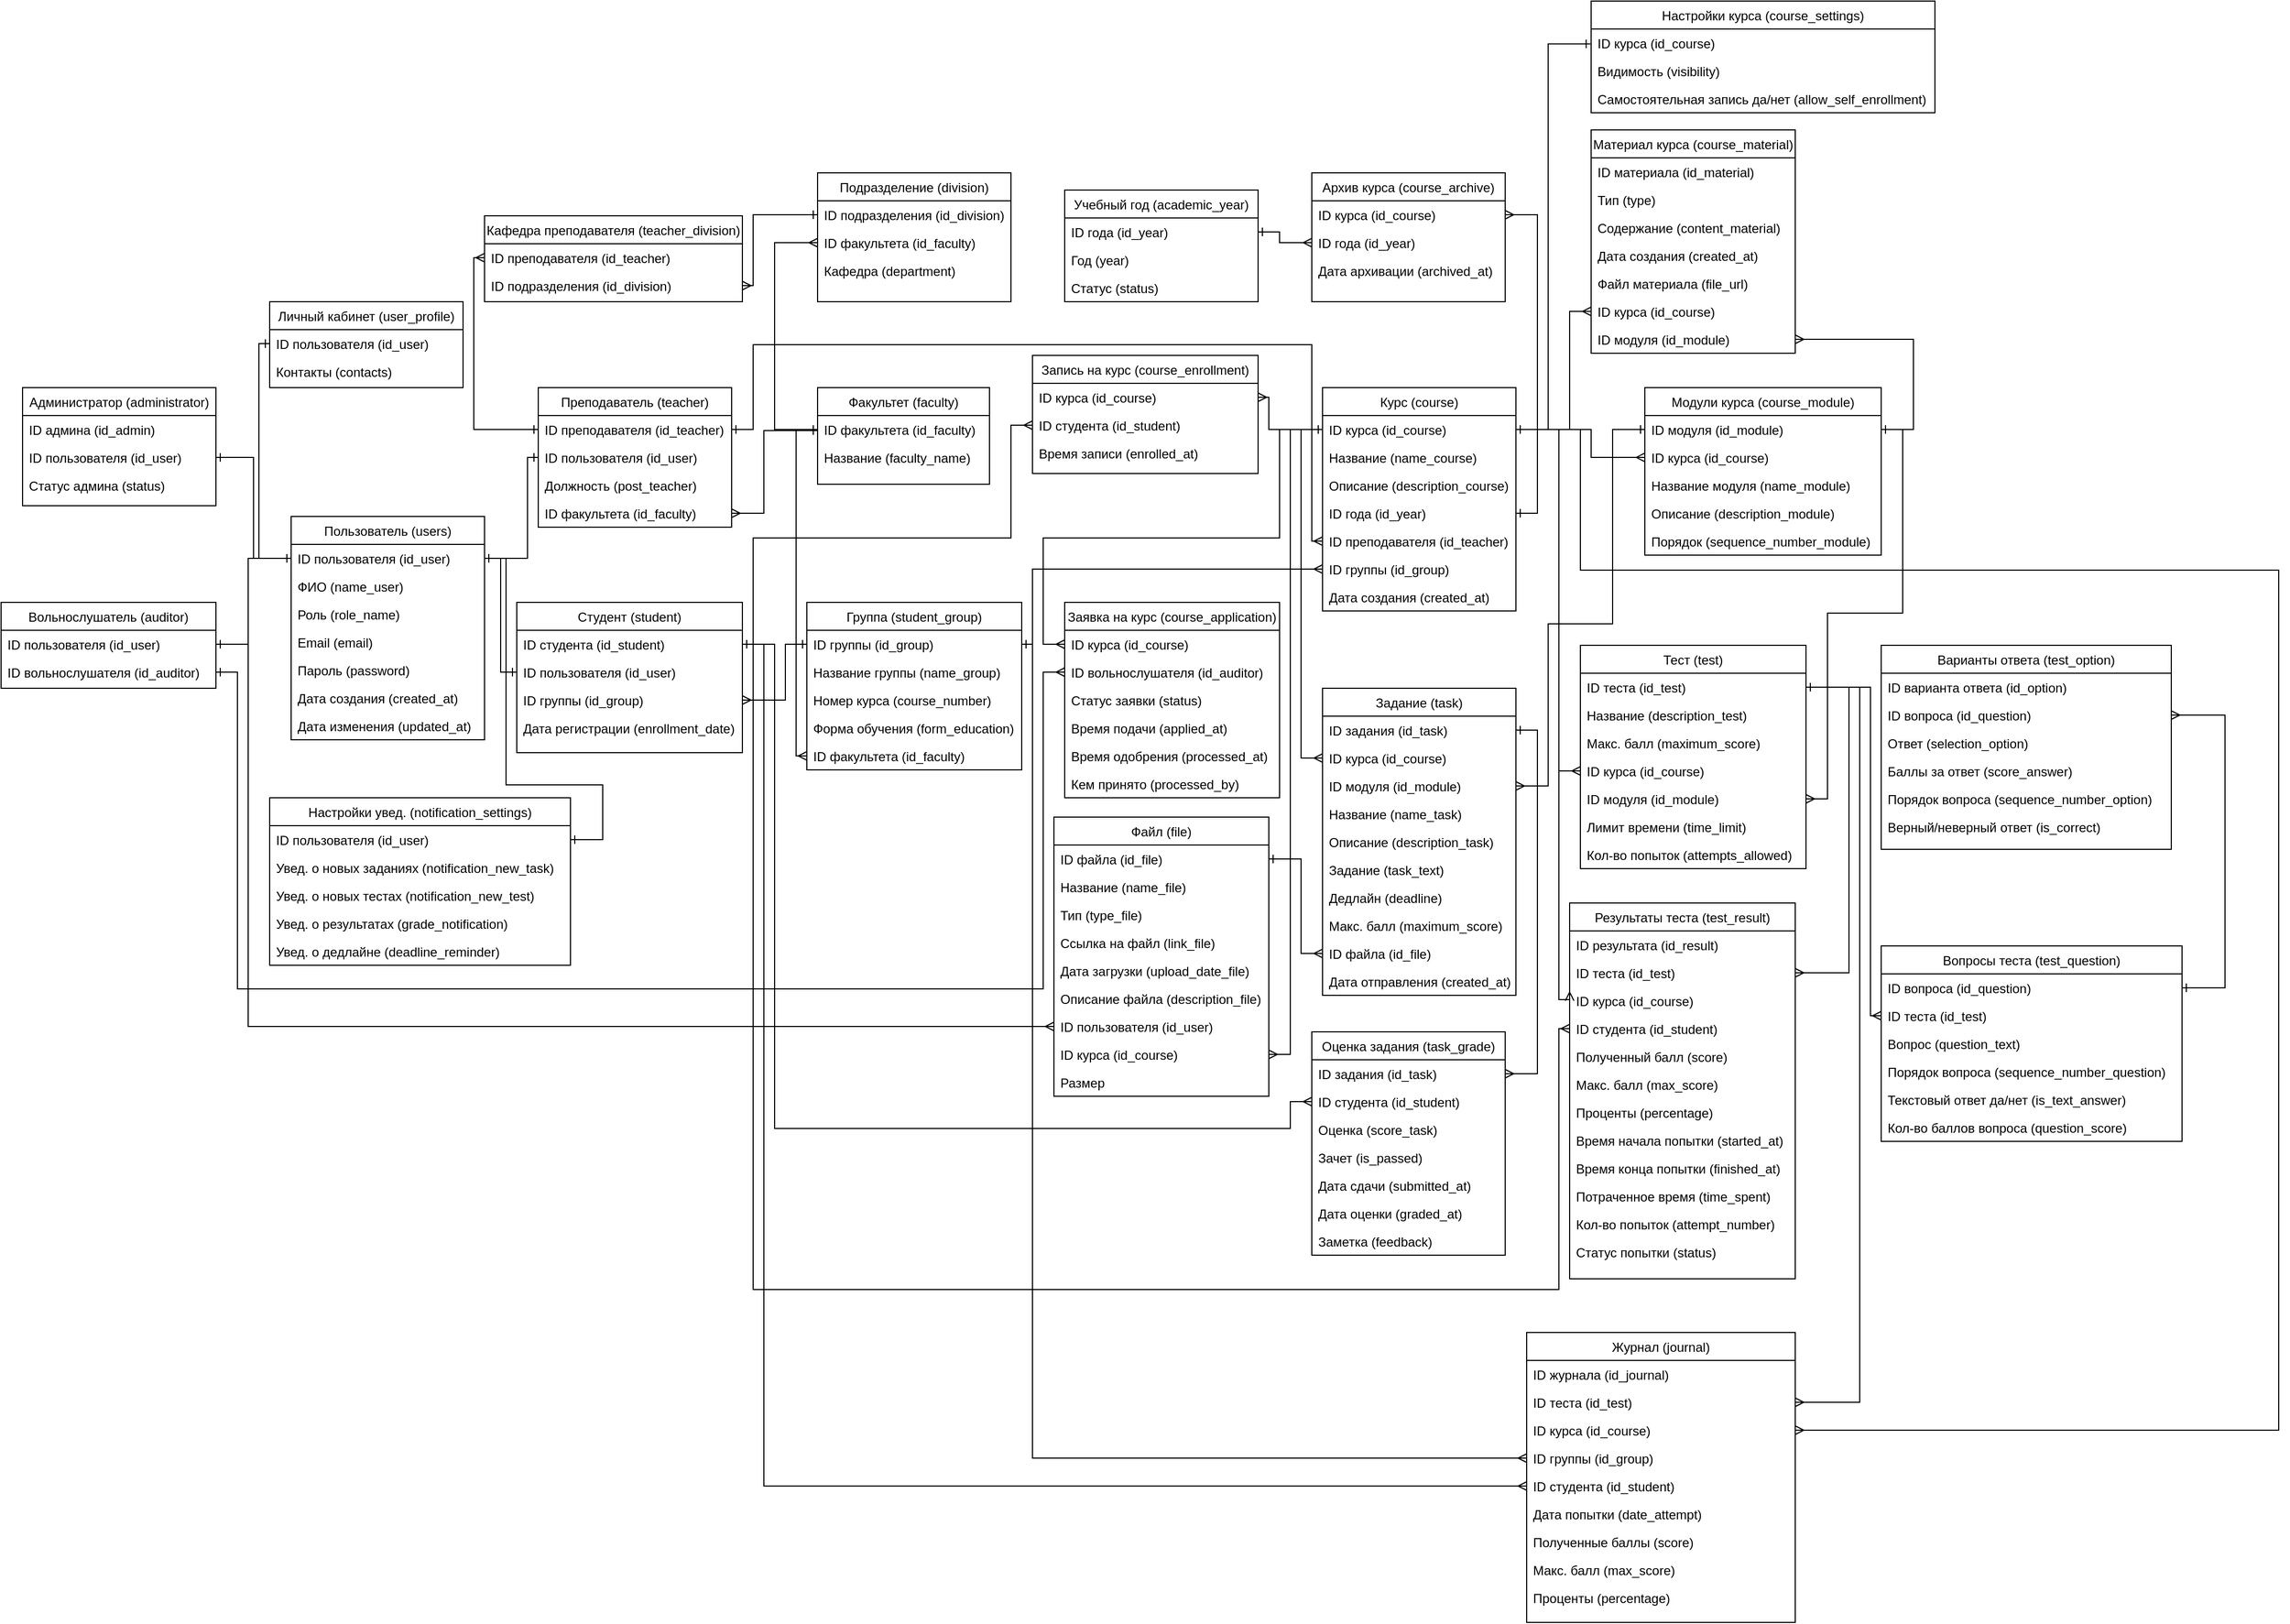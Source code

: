 <mxfile version="27.0.9">
  <diagram name="Страница — 1" id="pceooOHjQnotn-OmFa9f">
    <mxGraphModel dx="1213" dy="1933" grid="0" gridSize="10" guides="1" tooltips="1" connect="1" arrows="1" fold="1" page="1" pageScale="1" pageWidth="827" pageHeight="1169" math="0" shadow="0">
      <root>
        <mxCell id="0" />
        <mxCell id="1" parent="0" />
        <mxCell id="Vf15_LbqZxq-rUc3vXgi-1" value="Пользователь (users)" style="swimlane;fontStyle=0;align=center;verticalAlign=top;childLayout=stackLayout;horizontal=1;startSize=26;horizontalStack=0;resizeParent=1;resizeLast=0;collapsible=1;marginBottom=0;rounded=0;shadow=0;strokeWidth=1;" parent="1" vertex="1">
          <mxGeometry x="310" y="320" width="180" height="208" as="geometry">
            <mxRectangle x="220" y="120" width="160" height="26" as="alternateBounds" />
          </mxGeometry>
        </mxCell>
        <mxCell id="Vf15_LbqZxq-rUc3vXgi-2" value="ID пользователя (id_user)" style="text;align=left;verticalAlign=top;spacingLeft=4;spacingRight=4;overflow=hidden;rotatable=0;points=[[0,0.5],[1,0.5]];portConstraint=eastwest;" parent="Vf15_LbqZxq-rUc3vXgi-1" vertex="1">
          <mxGeometry y="26" width="180" height="26" as="geometry" />
        </mxCell>
        <mxCell id="Vf15_LbqZxq-rUc3vXgi-3" value="ФИО (name_user)" style="text;align=left;verticalAlign=top;spacingLeft=4;spacingRight=4;overflow=hidden;rotatable=0;points=[[0,0.5],[1,0.5]];portConstraint=eastwest;rounded=0;shadow=0;html=0;" parent="Vf15_LbqZxq-rUc3vXgi-1" vertex="1">
          <mxGeometry y="52" width="180" height="26" as="geometry" />
        </mxCell>
        <mxCell id="Vf15_LbqZxq-rUc3vXgi-4" value="Роль (role_name)" style="text;align=left;verticalAlign=top;spacingLeft=4;spacingRight=4;overflow=hidden;rotatable=0;points=[[0,0.5],[1,0.5]];portConstraint=eastwest;rounded=0;shadow=0;html=0;" parent="Vf15_LbqZxq-rUc3vXgi-1" vertex="1">
          <mxGeometry y="78" width="180" height="26" as="geometry" />
        </mxCell>
        <mxCell id="Vf15_LbqZxq-rUc3vXgi-5" value="Email (email)" style="text;align=left;verticalAlign=top;spacingLeft=4;spacingRight=4;overflow=hidden;rotatable=0;points=[[0,0.5],[1,0.5]];portConstraint=eastwest;rounded=0;shadow=0;html=0;" parent="Vf15_LbqZxq-rUc3vXgi-1" vertex="1">
          <mxGeometry y="104" width="180" height="26" as="geometry" />
        </mxCell>
        <mxCell id="Vf15_LbqZxq-rUc3vXgi-6" value="Пароль (password)" style="text;align=left;verticalAlign=top;spacingLeft=4;spacingRight=4;overflow=hidden;rotatable=0;points=[[0,0.5],[1,0.5]];portConstraint=eastwest;rounded=0;shadow=0;html=0;" parent="Vf15_LbqZxq-rUc3vXgi-1" vertex="1">
          <mxGeometry y="130" width="180" height="26" as="geometry" />
        </mxCell>
        <mxCell id="Vf15_LbqZxq-rUc3vXgi-7" value="Дата создания (created_at)" style="text;align=left;verticalAlign=top;spacingLeft=4;spacingRight=4;overflow=hidden;rotatable=0;points=[[0,0.5],[1,0.5]];portConstraint=eastwest;rounded=0;shadow=0;html=0;" parent="Vf15_LbqZxq-rUc3vXgi-1" vertex="1">
          <mxGeometry y="156" width="180" height="26" as="geometry" />
        </mxCell>
        <mxCell id="Vf15_LbqZxq-rUc3vXgi-8" value="Дата изменения (updated_at)" style="text;align=left;verticalAlign=top;spacingLeft=4;spacingRight=4;overflow=hidden;rotatable=0;points=[[0,0.5],[1,0.5]];portConstraint=eastwest;rounded=0;shadow=0;html=0;" parent="Vf15_LbqZxq-rUc3vXgi-1" vertex="1">
          <mxGeometry y="182" width="180" height="26" as="geometry" />
        </mxCell>
        <mxCell id="Vf15_LbqZxq-rUc3vXgi-9" value="Администратор (administrator)" style="swimlane;fontStyle=0;align=center;verticalAlign=top;childLayout=stackLayout;horizontal=1;startSize=26;horizontalStack=0;resizeParent=1;resizeLast=0;collapsible=1;marginBottom=0;rounded=0;shadow=0;strokeWidth=1;" parent="1" vertex="1">
          <mxGeometry x="60" y="200" width="180" height="110" as="geometry">
            <mxRectangle x="340" y="380" width="170" height="26" as="alternateBounds" />
          </mxGeometry>
        </mxCell>
        <mxCell id="Vf15_LbqZxq-rUc3vXgi-10" value="ID админа (id_admin)" style="text;align=left;verticalAlign=top;spacingLeft=4;spacingRight=4;overflow=hidden;rotatable=0;points=[[0,0.5],[1,0.5]];portConstraint=eastwest;" parent="Vf15_LbqZxq-rUc3vXgi-9" vertex="1">
          <mxGeometry y="26" width="180" height="26" as="geometry" />
        </mxCell>
        <mxCell id="Vf15_LbqZxq-rUc3vXgi-11" value="ID пользователя (id_user)" style="text;align=left;verticalAlign=top;spacingLeft=4;spacingRight=4;overflow=hidden;rotatable=0;points=[[0,0.5],[1,0.5]];portConstraint=eastwest;" parent="Vf15_LbqZxq-rUc3vXgi-9" vertex="1">
          <mxGeometry y="52" width="180" height="26" as="geometry" />
        </mxCell>
        <mxCell id="Vf15_LbqZxq-rUc3vXgi-12" value="Статус админа (status)" style="text;align=left;verticalAlign=top;spacingLeft=4;spacingRight=4;overflow=hidden;rotatable=0;points=[[0,0.5],[1,0.5]];portConstraint=eastwest;" parent="Vf15_LbqZxq-rUc3vXgi-9" vertex="1">
          <mxGeometry y="78" width="180" height="26" as="geometry" />
        </mxCell>
        <mxCell id="Vf15_LbqZxq-rUc3vXgi-13" value="Преподаватель (teacher)" style="swimlane;fontStyle=0;align=center;verticalAlign=top;childLayout=stackLayout;horizontal=1;startSize=26;horizontalStack=0;resizeParent=1;resizeLast=0;collapsible=1;marginBottom=0;rounded=0;shadow=0;strokeWidth=1;" parent="1" vertex="1">
          <mxGeometry x="540" y="200" width="180" height="130" as="geometry">
            <mxRectangle x="550" y="140" width="160" height="26" as="alternateBounds" />
          </mxGeometry>
        </mxCell>
        <mxCell id="Vf15_LbqZxq-rUc3vXgi-14" value="ID преподавателя (id_teacher)" style="text;align=left;verticalAlign=top;spacingLeft=4;spacingRight=4;overflow=hidden;rotatable=0;points=[[0,0.5],[1,0.5]];portConstraint=eastwest;" parent="Vf15_LbqZxq-rUc3vXgi-13" vertex="1">
          <mxGeometry y="26" width="180" height="26" as="geometry" />
        </mxCell>
        <mxCell id="Vf15_LbqZxq-rUc3vXgi-15" value="ID пользователя (id_user)" style="text;align=left;verticalAlign=top;spacingLeft=4;spacingRight=4;overflow=hidden;rotatable=0;points=[[0,0.5],[1,0.5]];portConstraint=eastwest;rounded=0;shadow=0;html=0;" parent="Vf15_LbqZxq-rUc3vXgi-13" vertex="1">
          <mxGeometry y="52" width="180" height="26" as="geometry" />
        </mxCell>
        <mxCell id="Vf15_LbqZxq-rUc3vXgi-16" value="Должность (post_teacher)" style="text;align=left;verticalAlign=top;spacingLeft=4;spacingRight=4;overflow=hidden;rotatable=0;points=[[0,0.5],[1,0.5]];portConstraint=eastwest;rounded=0;shadow=0;html=0;" parent="Vf15_LbqZxq-rUc3vXgi-13" vertex="1">
          <mxGeometry y="78" width="180" height="26" as="geometry" />
        </mxCell>
        <mxCell id="Vf15_LbqZxq-rUc3vXgi-17" value="ID факультета (id_faculty)" style="text;align=left;verticalAlign=top;spacingLeft=4;spacingRight=4;overflow=hidden;rotatable=0;points=[[0,0.5],[1,0.5]];portConstraint=eastwest;rounded=0;shadow=0;html=0;" parent="Vf15_LbqZxq-rUc3vXgi-13" vertex="1">
          <mxGeometry y="104" width="180" height="26" as="geometry" />
        </mxCell>
        <mxCell id="Vf15_LbqZxq-rUc3vXgi-18" value="Студент (student)" style="swimlane;fontStyle=0;align=center;verticalAlign=top;childLayout=stackLayout;horizontal=1;startSize=26;horizontalStack=0;resizeParent=1;resizeLast=0;collapsible=1;marginBottom=0;rounded=0;shadow=0;strokeWidth=1;" parent="1" vertex="1">
          <mxGeometry x="520" y="400" width="210" height="140" as="geometry">
            <mxRectangle x="340" y="380" width="170" height="26" as="alternateBounds" />
          </mxGeometry>
        </mxCell>
        <mxCell id="Vf15_LbqZxq-rUc3vXgi-19" value="ID студента (id_student)" style="text;align=left;verticalAlign=top;spacingLeft=4;spacingRight=4;overflow=hidden;rotatable=0;points=[[0,0.5],[1,0.5]];portConstraint=eastwest;" parent="Vf15_LbqZxq-rUc3vXgi-18" vertex="1">
          <mxGeometry y="26" width="210" height="26" as="geometry" />
        </mxCell>
        <mxCell id="Vf15_LbqZxq-rUc3vXgi-20" value="ID пользователя (id_user)" style="text;align=left;verticalAlign=top;spacingLeft=4;spacingRight=4;overflow=hidden;rotatable=0;points=[[0,0.5],[1,0.5]];portConstraint=eastwest;" parent="Vf15_LbqZxq-rUc3vXgi-18" vertex="1">
          <mxGeometry y="52" width="210" height="26" as="geometry" />
        </mxCell>
        <mxCell id="Vf15_LbqZxq-rUc3vXgi-21" value="ID группы (id_group)" style="text;align=left;verticalAlign=top;spacingLeft=4;spacingRight=4;overflow=hidden;rotatable=0;points=[[0,0.5],[1,0.5]];portConstraint=eastwest;" parent="Vf15_LbqZxq-rUc3vXgi-18" vertex="1">
          <mxGeometry y="78" width="210" height="26" as="geometry" />
        </mxCell>
        <mxCell id="Vf15_LbqZxq-rUc3vXgi-22" value="Дата регистрации (enrollment_date)" style="text;align=left;verticalAlign=top;spacingLeft=4;spacingRight=4;overflow=hidden;rotatable=0;points=[[0,0.5],[1,0.5]];portConstraint=eastwest;" parent="Vf15_LbqZxq-rUc3vXgi-18" vertex="1">
          <mxGeometry y="104" width="210" height="26" as="geometry" />
        </mxCell>
        <mxCell id="Vf15_LbqZxq-rUc3vXgi-23" value="Вольнослушатель (auditor)" style="swimlane;fontStyle=0;align=center;verticalAlign=top;childLayout=stackLayout;horizontal=1;startSize=26;horizontalStack=0;resizeParent=1;resizeLast=0;collapsible=1;marginBottom=0;rounded=0;shadow=0;strokeWidth=1;" parent="1" vertex="1">
          <mxGeometry x="40" y="400" width="200" height="80" as="geometry">
            <mxRectangle x="220" y="120" width="160" height="26" as="alternateBounds" />
          </mxGeometry>
        </mxCell>
        <mxCell id="Vf15_LbqZxq-rUc3vXgi-24" value="ID пользователя (id_user)" style="text;align=left;verticalAlign=top;spacingLeft=4;spacingRight=4;overflow=hidden;rotatable=0;points=[[0,0.5],[1,0.5]];portConstraint=eastwest;" parent="Vf15_LbqZxq-rUc3vXgi-23" vertex="1">
          <mxGeometry y="26" width="200" height="26" as="geometry" />
        </mxCell>
        <mxCell id="Vf15_LbqZxq-rUc3vXgi-25" value="ID вольнослушателя (id_auditor)" style="text;align=left;verticalAlign=top;spacingLeft=4;spacingRight=4;overflow=hidden;rotatable=0;points=[[0,0.5],[1,0.5]];portConstraint=eastwest;" parent="Vf15_LbqZxq-rUc3vXgi-23" vertex="1">
          <mxGeometry y="52" width="200" height="26" as="geometry" />
        </mxCell>
        <mxCell id="Vf15_LbqZxq-rUc3vXgi-26" value="Личный кабинет (user_profile)" style="swimlane;fontStyle=0;align=center;verticalAlign=top;childLayout=stackLayout;horizontal=1;startSize=26;horizontalStack=0;resizeParent=1;resizeLast=0;collapsible=1;marginBottom=0;rounded=0;shadow=0;strokeWidth=1;" parent="1" vertex="1">
          <mxGeometry x="290" y="120" width="180" height="80" as="geometry">
            <mxRectangle x="340" y="380" width="170" height="26" as="alternateBounds" />
          </mxGeometry>
        </mxCell>
        <mxCell id="Vf15_LbqZxq-rUc3vXgi-27" value="ID пользователя (id_user)" style="text;align=left;verticalAlign=top;spacingLeft=4;spacingRight=4;overflow=hidden;rotatable=0;points=[[0,0.5],[1,0.5]];portConstraint=eastwest;" parent="Vf15_LbqZxq-rUc3vXgi-26" vertex="1">
          <mxGeometry y="26" width="180" height="26" as="geometry" />
        </mxCell>
        <mxCell id="Vf15_LbqZxq-rUc3vXgi-28" value="Контакты (contacts)" style="text;align=left;verticalAlign=top;spacingLeft=4;spacingRight=4;overflow=hidden;rotatable=0;points=[[0,0.5],[1,0.5]];portConstraint=eastwest;" parent="Vf15_LbqZxq-rUc3vXgi-26" vertex="1">
          <mxGeometry y="52" width="180" height="26" as="geometry" />
        </mxCell>
        <mxCell id="Vf15_LbqZxq-rUc3vXgi-29" value="" style="endArrow=ERone;shadow=0;strokeWidth=1;rounded=0;endFill=0;startArrow=ERone;startFill=0;entryX=0;entryY=0.5;entryDx=0;entryDy=0;edgeStyle=orthogonalEdgeStyle;exitX=1;exitY=0.5;exitDx=0;exitDy=0;" parent="1" source="Vf15_LbqZxq-rUc3vXgi-11" target="Vf15_LbqZxq-rUc3vXgi-2" edge="1">
          <mxGeometry x="0.5" y="41" relative="1" as="geometry">
            <mxPoint x="280" y="270" as="sourcePoint" />
            <mxPoint x="300" y="260" as="targetPoint" />
            <mxPoint x="-40" y="32" as="offset" />
          </mxGeometry>
        </mxCell>
        <mxCell id="Vf15_LbqZxq-rUc3vXgi-30" value="" style="endArrow=ERone;shadow=0;strokeWidth=1;rounded=0;endFill=0;startArrow=ERone;startFill=0;entryX=0;entryY=0.5;entryDx=0;entryDy=0;edgeStyle=orthogonalEdgeStyle;exitX=1;exitY=0.5;exitDx=0;exitDy=0;" parent="1" source="Vf15_LbqZxq-rUc3vXgi-24" target="Vf15_LbqZxq-rUc3vXgi-2" edge="1">
          <mxGeometry x="0.5" y="41" relative="1" as="geometry">
            <mxPoint x="260" y="440" as="sourcePoint" />
            <mxPoint x="270" y="454" as="targetPoint" />
            <mxPoint x="-40" y="32" as="offset" />
            <Array as="points">
              <mxPoint x="270" y="439" />
              <mxPoint x="270" y="359" />
            </Array>
          </mxGeometry>
        </mxCell>
        <mxCell id="Vf15_LbqZxq-rUc3vXgi-31" value="" style="endArrow=ERone;shadow=0;strokeWidth=1;rounded=0;endFill=0;startArrow=ERone;startFill=0;entryX=0;entryY=0.5;entryDx=0;entryDy=0;edgeStyle=orthogonalEdgeStyle;exitX=1;exitY=0.5;exitDx=0;exitDy=0;" parent="1" source="Vf15_LbqZxq-rUc3vXgi-2" target="Vf15_LbqZxq-rUc3vXgi-15" edge="1">
          <mxGeometry x="0.5" y="41" relative="1" as="geometry">
            <mxPoint x="450" y="280" as="sourcePoint" />
            <mxPoint x="530" y="374" as="targetPoint" />
            <mxPoint x="-40" y="32" as="offset" />
            <Array as="points">
              <mxPoint x="530" y="359" />
              <mxPoint x="530" y="265" />
            </Array>
          </mxGeometry>
        </mxCell>
        <mxCell id="Vf15_LbqZxq-rUc3vXgi-32" value="" style="endArrow=ERone;shadow=0;strokeWidth=1;rounded=0;endFill=0;startArrow=ERone;startFill=0;entryX=0;entryY=0.5;entryDx=0;entryDy=0;edgeStyle=orthogonalEdgeStyle;exitX=1;exitY=0.5;exitDx=0;exitDy=0;" parent="1" source="Vf15_LbqZxq-rUc3vXgi-2" target="Vf15_LbqZxq-rUc3vXgi-20" edge="1">
          <mxGeometry x="0.5" y="41" relative="1" as="geometry">
            <mxPoint x="440" y="511.75" as="sourcePoint" />
            <mxPoint x="520" y="417.75" as="targetPoint" />
            <mxPoint x="-40" y="32" as="offset" />
          </mxGeometry>
        </mxCell>
        <mxCell id="Vf15_LbqZxq-rUc3vXgi-33" value="" style="endArrow=ERone;shadow=0;strokeWidth=1;rounded=0;endFill=0;startArrow=ERone;startFill=0;entryX=0;entryY=0.5;entryDx=0;entryDy=0;edgeStyle=orthogonalEdgeStyle;exitX=0;exitY=0.5;exitDx=0;exitDy=0;" parent="1" source="Vf15_LbqZxq-rUc3vXgi-2" target="Vf15_LbqZxq-rUc3vXgi-27" edge="1">
          <mxGeometry x="0.5" y="41" relative="1" as="geometry">
            <mxPoint x="210" y="230" as="sourcePoint" />
            <mxPoint x="290" y="150" as="targetPoint" />
            <mxPoint x="-40" y="32" as="offset" />
            <Array as="points">
              <mxPoint x="280" y="359" />
              <mxPoint x="280" y="159" />
            </Array>
          </mxGeometry>
        </mxCell>
        <mxCell id="Vf15_LbqZxq-rUc3vXgi-34" value="Настройки увед. (notification_settings)" style="swimlane;fontStyle=0;align=center;verticalAlign=top;childLayout=stackLayout;horizontal=1;startSize=26;horizontalStack=0;resizeParent=1;resizeLast=0;collapsible=1;marginBottom=0;rounded=0;shadow=0;strokeWidth=1;" parent="1" vertex="1">
          <mxGeometry x="290" y="582" width="280" height="156" as="geometry">
            <mxRectangle x="340" y="380" width="170" height="26" as="alternateBounds" />
          </mxGeometry>
        </mxCell>
        <mxCell id="Vf15_LbqZxq-rUc3vXgi-35" value="ID пользователя (id_user)" style="text;align=left;verticalAlign=top;spacingLeft=4;spacingRight=4;overflow=hidden;rotatable=0;points=[[0,0.5],[1,0.5]];portConstraint=eastwest;" parent="Vf15_LbqZxq-rUc3vXgi-34" vertex="1">
          <mxGeometry y="26" width="280" height="26" as="geometry" />
        </mxCell>
        <mxCell id="Vf15_LbqZxq-rUc3vXgi-36" value="Увед. о новых заданиях (notification_new_task)" style="text;align=left;verticalAlign=top;spacingLeft=4;spacingRight=4;overflow=hidden;rotatable=0;points=[[0,0.5],[1,0.5]];portConstraint=eastwest;" parent="Vf15_LbqZxq-rUc3vXgi-34" vertex="1">
          <mxGeometry y="52" width="280" height="26" as="geometry" />
        </mxCell>
        <mxCell id="Vf15_LbqZxq-rUc3vXgi-37" value="Увед. о новых тестах (notification_new_test)" style="text;align=left;verticalAlign=top;spacingLeft=4;spacingRight=4;overflow=hidden;rotatable=0;points=[[0,0.5],[1,0.5]];portConstraint=eastwest;" parent="Vf15_LbqZxq-rUc3vXgi-34" vertex="1">
          <mxGeometry y="78" width="280" height="26" as="geometry" />
        </mxCell>
        <mxCell id="Vf15_LbqZxq-rUc3vXgi-38" value="Увед. о результатах (grade_notification)" style="text;align=left;verticalAlign=top;spacingLeft=4;spacingRight=4;overflow=hidden;rotatable=0;points=[[0,0.5],[1,0.5]];portConstraint=eastwest;" parent="Vf15_LbqZxq-rUc3vXgi-34" vertex="1">
          <mxGeometry y="104" width="280" height="26" as="geometry" />
        </mxCell>
        <mxCell id="Vf15_LbqZxq-rUc3vXgi-39" value="Увед. о дедлайне (deadline_reminder)" style="text;align=left;verticalAlign=top;spacingLeft=4;spacingRight=4;overflow=hidden;rotatable=0;points=[[0,0.5],[1,0.5]];portConstraint=eastwest;" parent="Vf15_LbqZxq-rUc3vXgi-34" vertex="1">
          <mxGeometry y="130" width="280" height="26" as="geometry" />
        </mxCell>
        <mxCell id="Vf15_LbqZxq-rUc3vXgi-40" value="" style="endArrow=ERone;shadow=0;strokeWidth=1;rounded=0;endFill=0;startArrow=ERone;startFill=0;edgeStyle=orthogonalEdgeStyle;exitX=1;exitY=0.5;exitDx=0;exitDy=0;entryX=1;entryY=0.5;entryDx=0;entryDy=0;" parent="1" source="Vf15_LbqZxq-rUc3vXgi-35" target="Vf15_LbqZxq-rUc3vXgi-2" edge="1">
          <mxGeometry x="0.5" y="41" relative="1" as="geometry">
            <mxPoint x="480" y="585" as="sourcePoint" />
            <mxPoint x="510" y="350" as="targetPoint" />
            <mxPoint x="-40" y="32" as="offset" />
            <Array as="points">
              <mxPoint x="600" y="621" />
              <mxPoint x="600" y="570" />
              <mxPoint x="510" y="570" />
              <mxPoint x="510" y="359" />
            </Array>
          </mxGeometry>
        </mxCell>
        <mxCell id="Vf15_LbqZxq-rUc3vXgi-41" value="Факультет (faculty)" style="swimlane;fontStyle=0;align=center;verticalAlign=top;childLayout=stackLayout;horizontal=1;startSize=26;horizontalStack=0;resizeParent=1;resizeLast=0;collapsible=1;marginBottom=0;rounded=0;shadow=0;strokeWidth=1;" parent="1" vertex="1">
          <mxGeometry x="800" y="200" width="160" height="90" as="geometry">
            <mxRectangle x="550" y="140" width="160" height="26" as="alternateBounds" />
          </mxGeometry>
        </mxCell>
        <mxCell id="Vf15_LbqZxq-rUc3vXgi-42" value="ID факультета (id_faculty)" style="text;align=left;verticalAlign=top;spacingLeft=4;spacingRight=4;overflow=hidden;rotatable=0;points=[[0,0.5],[1,0.5]];portConstraint=eastwest;" parent="Vf15_LbqZxq-rUc3vXgi-41" vertex="1">
          <mxGeometry y="26" width="160" height="26" as="geometry" />
        </mxCell>
        <mxCell id="Vf15_LbqZxq-rUc3vXgi-43" value="Название (faculty_name)" style="text;align=left;verticalAlign=top;spacingLeft=4;spacingRight=4;overflow=hidden;rotatable=0;points=[[0,0.5],[1,0.5]];portConstraint=eastwest;" parent="Vf15_LbqZxq-rUc3vXgi-41" vertex="1">
          <mxGeometry y="52" width="160" height="26" as="geometry" />
        </mxCell>
        <mxCell id="Vf15_LbqZxq-rUc3vXgi-44" value="Подразделение (division)" style="swimlane;fontStyle=0;align=center;verticalAlign=top;childLayout=stackLayout;horizontal=1;startSize=26;horizontalStack=0;resizeParent=1;resizeLast=0;collapsible=1;marginBottom=0;rounded=0;shadow=0;strokeWidth=1;" parent="1" vertex="1">
          <mxGeometry x="800" width="180" height="120" as="geometry">
            <mxRectangle x="550" y="140" width="160" height="26" as="alternateBounds" />
          </mxGeometry>
        </mxCell>
        <mxCell id="Vf15_LbqZxq-rUc3vXgi-45" value="ID подразделения (id_division)" style="text;align=left;verticalAlign=top;spacingLeft=4;spacingRight=4;overflow=hidden;rotatable=0;points=[[0,0.5],[1,0.5]];portConstraint=eastwest;" parent="Vf15_LbqZxq-rUc3vXgi-44" vertex="1">
          <mxGeometry y="26" width="180" height="26" as="geometry" />
        </mxCell>
        <mxCell id="Vf15_LbqZxq-rUc3vXgi-46" value="ID факультета (id_faculty)" style="text;align=left;verticalAlign=top;spacingLeft=4;spacingRight=4;overflow=hidden;rotatable=0;points=[[0,0.5],[1,0.5]];portConstraint=eastwest;" parent="Vf15_LbqZxq-rUc3vXgi-44" vertex="1">
          <mxGeometry y="52" width="180" height="26" as="geometry" />
        </mxCell>
        <mxCell id="Vf15_LbqZxq-rUc3vXgi-47" value="Кафедра (department)" style="text;align=left;verticalAlign=top;spacingLeft=4;spacingRight=4;overflow=hidden;rotatable=0;points=[[0,0.5],[1,0.5]];portConstraint=eastwest;" parent="Vf15_LbqZxq-rUc3vXgi-44" vertex="1">
          <mxGeometry y="78" width="180" height="26" as="geometry" />
        </mxCell>
        <mxCell id="Vf15_LbqZxq-rUc3vXgi-48" value="Кафедра преподавателя (teacher_division)" style="swimlane;fontStyle=0;align=center;verticalAlign=top;childLayout=stackLayout;horizontal=1;startSize=26;horizontalStack=0;resizeParent=1;resizeLast=0;collapsible=1;marginBottom=0;rounded=0;shadow=0;strokeWidth=1;" parent="1" vertex="1">
          <mxGeometry x="490" y="40" width="240" height="80" as="geometry">
            <mxRectangle x="550" y="140" width="160" height="26" as="alternateBounds" />
          </mxGeometry>
        </mxCell>
        <mxCell id="Vf15_LbqZxq-rUc3vXgi-49" value="ID преподавателя (id_teacher)" style="text;align=left;verticalAlign=top;spacingLeft=4;spacingRight=4;overflow=hidden;rotatable=0;points=[[0,0.5],[1,0.5]];portConstraint=eastwest;" parent="Vf15_LbqZxq-rUc3vXgi-48" vertex="1">
          <mxGeometry y="26" width="240" height="26" as="geometry" />
        </mxCell>
        <mxCell id="Vf15_LbqZxq-rUc3vXgi-50" value="ID подразделения (id_division)" style="text;align=left;verticalAlign=top;spacingLeft=4;spacingRight=4;overflow=hidden;rotatable=0;points=[[0,0.5],[1,0.5]];portConstraint=eastwest;" parent="Vf15_LbqZxq-rUc3vXgi-48" vertex="1">
          <mxGeometry y="52" width="240" height="26" as="geometry" />
        </mxCell>
        <mxCell id="Vf15_LbqZxq-rUc3vXgi-51" value="Группа (student_group)" style="swimlane;fontStyle=0;align=center;verticalAlign=top;childLayout=stackLayout;horizontal=1;startSize=26;horizontalStack=0;resizeParent=1;resizeLast=0;collapsible=1;marginBottom=0;rounded=0;shadow=0;strokeWidth=1;" parent="1" vertex="1">
          <mxGeometry x="790" y="400" width="200" height="156" as="geometry">
            <mxRectangle x="340" y="380" width="170" height="26" as="alternateBounds" />
          </mxGeometry>
        </mxCell>
        <mxCell id="Vf15_LbqZxq-rUc3vXgi-52" value="ID группы (id_group)" style="text;align=left;verticalAlign=top;spacingLeft=4;spacingRight=4;overflow=hidden;rotatable=0;points=[[0,0.5],[1,0.5]];portConstraint=eastwest;" parent="Vf15_LbqZxq-rUc3vXgi-51" vertex="1">
          <mxGeometry y="26" width="200" height="26" as="geometry" />
        </mxCell>
        <mxCell id="Vf15_LbqZxq-rUc3vXgi-53" value="Название группы (name_group)" style="text;align=left;verticalAlign=top;spacingLeft=4;spacingRight=4;overflow=hidden;rotatable=0;points=[[0,0.5],[1,0.5]];portConstraint=eastwest;" parent="Vf15_LbqZxq-rUc3vXgi-51" vertex="1">
          <mxGeometry y="52" width="200" height="26" as="geometry" />
        </mxCell>
        <mxCell id="Vf15_LbqZxq-rUc3vXgi-54" value="Номер курса (course_number)" style="text;align=left;verticalAlign=top;spacingLeft=4;spacingRight=4;overflow=hidden;rotatable=0;points=[[0,0.5],[1,0.5]];portConstraint=eastwest;" parent="Vf15_LbqZxq-rUc3vXgi-51" vertex="1">
          <mxGeometry y="78" width="200" height="26" as="geometry" />
        </mxCell>
        <mxCell id="Vf15_LbqZxq-rUc3vXgi-55" value="Форма обучения (form_education)" style="text;align=left;verticalAlign=top;spacingLeft=4;spacingRight=4;overflow=hidden;rotatable=0;points=[[0,0.5],[1,0.5]];portConstraint=eastwest;" parent="Vf15_LbqZxq-rUc3vXgi-51" vertex="1">
          <mxGeometry y="104" width="200" height="26" as="geometry" />
        </mxCell>
        <mxCell id="Vf15_LbqZxq-rUc3vXgi-56" value="ID факультета (id_faculty)" style="text;align=left;verticalAlign=top;spacingLeft=4;spacingRight=4;overflow=hidden;rotatable=0;points=[[0,0.5],[1,0.5]];portConstraint=eastwest;rounded=0;shadow=0;html=0;" parent="Vf15_LbqZxq-rUc3vXgi-51" vertex="1">
          <mxGeometry y="130" width="200" height="26" as="geometry" />
        </mxCell>
        <mxCell id="Vf15_LbqZxq-rUc3vXgi-57" value="Курс (course)" style="swimlane;fontStyle=0;align=center;verticalAlign=top;childLayout=stackLayout;horizontal=1;startSize=26;horizontalStack=0;resizeParent=1;resizeLast=0;collapsible=1;marginBottom=0;rounded=0;shadow=0;strokeWidth=1;" parent="1" vertex="1">
          <mxGeometry x="1270" y="200" width="180" height="208" as="geometry">
            <mxRectangle x="130" y="380" width="160" height="26" as="alternateBounds" />
          </mxGeometry>
        </mxCell>
        <mxCell id="Vf15_LbqZxq-rUc3vXgi-58" value="ID курса (id_course)" style="text;align=left;verticalAlign=top;spacingLeft=4;spacingRight=4;overflow=hidden;rotatable=0;points=[[0,0.5],[1,0.5]];portConstraint=eastwest;" parent="Vf15_LbqZxq-rUc3vXgi-57" vertex="1">
          <mxGeometry y="26" width="180" height="26" as="geometry" />
        </mxCell>
        <mxCell id="Vf15_LbqZxq-rUc3vXgi-59" value="Название (name_course)" style="text;align=left;verticalAlign=top;spacingLeft=4;spacingRight=4;overflow=hidden;rotatable=0;points=[[0,0.5],[1,0.5]];portConstraint=eastwest;rounded=0;shadow=0;html=0;" parent="Vf15_LbqZxq-rUc3vXgi-57" vertex="1">
          <mxGeometry y="52" width="180" height="26" as="geometry" />
        </mxCell>
        <mxCell id="Vf15_LbqZxq-rUc3vXgi-60" value="Описание (description_course)" style="text;align=left;verticalAlign=top;spacingLeft=4;spacingRight=4;overflow=hidden;rotatable=0;points=[[0,0.5],[1,0.5]];portConstraint=eastwest;rounded=0;shadow=0;html=0;" parent="Vf15_LbqZxq-rUc3vXgi-57" vertex="1">
          <mxGeometry y="78" width="180" height="26" as="geometry" />
        </mxCell>
        <mxCell id="Vf15_LbqZxq-rUc3vXgi-61" value="ID года (id_year)" style="text;align=left;verticalAlign=top;spacingLeft=4;spacingRight=4;overflow=hidden;rotatable=0;points=[[0,0.5],[1,0.5]];portConstraint=eastwest;rounded=0;shadow=0;html=0;" parent="Vf15_LbqZxq-rUc3vXgi-57" vertex="1">
          <mxGeometry y="104" width="180" height="26" as="geometry" />
        </mxCell>
        <mxCell id="Vf15_LbqZxq-rUc3vXgi-62" value="ID преподавателя (id_teacher)" style="text;align=left;verticalAlign=top;spacingLeft=4;spacingRight=4;overflow=hidden;rotatable=0;points=[[0,0.5],[1,0.5]];portConstraint=eastwest;rounded=0;shadow=0;html=0;" parent="Vf15_LbqZxq-rUc3vXgi-57" vertex="1">
          <mxGeometry y="130" width="180" height="26" as="geometry" />
        </mxCell>
        <mxCell id="Vf15_LbqZxq-rUc3vXgi-63" value="ID группы (id_group)" style="text;align=left;verticalAlign=top;spacingLeft=4;spacingRight=4;overflow=hidden;rotatable=0;points=[[0,0.5],[1,0.5]];portConstraint=eastwest;rounded=0;shadow=0;html=0;" parent="Vf15_LbqZxq-rUc3vXgi-57" vertex="1">
          <mxGeometry y="156" width="180" height="26" as="geometry" />
        </mxCell>
        <mxCell id="Vf15_LbqZxq-rUc3vXgi-64" value="Дата создания (created_at)" style="text;align=left;verticalAlign=top;spacingLeft=4;spacingRight=4;overflow=hidden;rotatable=0;points=[[0,0.5],[1,0.5]];portConstraint=eastwest;" parent="Vf15_LbqZxq-rUc3vXgi-57" vertex="1">
          <mxGeometry y="182" width="180" height="26" as="geometry" />
        </mxCell>
        <mxCell id="Vf15_LbqZxq-rUc3vXgi-65" value="Запись на курс (course_enrollment)" style="swimlane;fontStyle=0;align=center;verticalAlign=top;childLayout=stackLayout;horizontal=1;startSize=26;horizontalStack=0;resizeParent=1;resizeLast=0;collapsible=1;marginBottom=0;rounded=0;shadow=0;strokeWidth=1;" parent="1" vertex="1">
          <mxGeometry x="1000" y="170" width="210" height="110" as="geometry">
            <mxRectangle x="340" y="380" width="170" height="26" as="alternateBounds" />
          </mxGeometry>
        </mxCell>
        <mxCell id="Vf15_LbqZxq-rUc3vXgi-66" value="ID курса (id_course)" style="text;align=left;verticalAlign=top;spacingLeft=4;spacingRight=4;overflow=hidden;rotatable=0;points=[[0,0.5],[1,0.5]];portConstraint=eastwest;" parent="Vf15_LbqZxq-rUc3vXgi-65" vertex="1">
          <mxGeometry y="26" width="210" height="26" as="geometry" />
        </mxCell>
        <mxCell id="Vf15_LbqZxq-rUc3vXgi-67" value="ID студента (id_student)" style="text;align=left;verticalAlign=top;spacingLeft=4;spacingRight=4;overflow=hidden;rotatable=0;points=[[0,0.5],[1,0.5]];portConstraint=eastwest;" parent="Vf15_LbqZxq-rUc3vXgi-65" vertex="1">
          <mxGeometry y="52" width="210" height="26" as="geometry" />
        </mxCell>
        <mxCell id="Vf15_LbqZxq-rUc3vXgi-68" value="Время записи (enrolled_at)" style="text;align=left;verticalAlign=top;spacingLeft=4;spacingRight=4;overflow=hidden;rotatable=0;points=[[0,0.5],[1,0.5]];portConstraint=eastwest;" parent="Vf15_LbqZxq-rUc3vXgi-65" vertex="1">
          <mxGeometry y="78" width="210" height="26" as="geometry" />
        </mxCell>
        <mxCell id="Vf15_LbqZxq-rUc3vXgi-69" value="Заявка на курс (course_application)" style="swimlane;fontStyle=0;align=center;verticalAlign=top;childLayout=stackLayout;horizontal=1;startSize=26;horizontalStack=0;resizeParent=1;resizeLast=0;collapsible=1;marginBottom=0;rounded=0;shadow=0;strokeWidth=1;" parent="1" vertex="1">
          <mxGeometry x="1030" y="400" width="200" height="182" as="geometry">
            <mxRectangle x="340" y="380" width="170" height="26" as="alternateBounds" />
          </mxGeometry>
        </mxCell>
        <mxCell id="Vf15_LbqZxq-rUc3vXgi-70" value="ID курса (id_course)" style="text;align=left;verticalAlign=top;spacingLeft=4;spacingRight=4;overflow=hidden;rotatable=0;points=[[0,0.5],[1,0.5]];portConstraint=eastwest;" parent="Vf15_LbqZxq-rUc3vXgi-69" vertex="1">
          <mxGeometry y="26" width="200" height="26" as="geometry" />
        </mxCell>
        <mxCell id="Vf15_LbqZxq-rUc3vXgi-71" value="ID вольнослушателя (id_auditor)" style="text;align=left;verticalAlign=top;spacingLeft=4;spacingRight=4;overflow=hidden;rotatable=0;points=[[0,0.5],[1,0.5]];portConstraint=eastwest;" parent="Vf15_LbqZxq-rUc3vXgi-69" vertex="1">
          <mxGeometry y="52" width="200" height="26" as="geometry" />
        </mxCell>
        <mxCell id="Vf15_LbqZxq-rUc3vXgi-72" value="Статус заявки (status)" style="text;align=left;verticalAlign=top;spacingLeft=4;spacingRight=4;overflow=hidden;rotatable=0;points=[[0,0.5],[1,0.5]];portConstraint=eastwest;" parent="Vf15_LbqZxq-rUc3vXgi-69" vertex="1">
          <mxGeometry y="78" width="200" height="26" as="geometry" />
        </mxCell>
        <mxCell id="Vf15_LbqZxq-rUc3vXgi-73" value="Время подачи (applied_at)" style="text;align=left;verticalAlign=top;spacingLeft=4;spacingRight=4;overflow=hidden;rotatable=0;points=[[0,0.5],[1,0.5]];portConstraint=eastwest;" parent="Vf15_LbqZxq-rUc3vXgi-69" vertex="1">
          <mxGeometry y="104" width="200" height="26" as="geometry" />
        </mxCell>
        <mxCell id="Vf15_LbqZxq-rUc3vXgi-74" value="Время одобрения (processed_at)" style="text;align=left;verticalAlign=top;spacingLeft=4;spacingRight=4;overflow=hidden;rotatable=0;points=[[0,0.5],[1,0.5]];portConstraint=eastwest;" parent="Vf15_LbqZxq-rUc3vXgi-69" vertex="1">
          <mxGeometry y="130" width="200" height="26" as="geometry" />
        </mxCell>
        <mxCell id="Vf15_LbqZxq-rUc3vXgi-75" value="Кем принято (processed_by)" style="text;align=left;verticalAlign=top;spacingLeft=4;spacingRight=4;overflow=hidden;rotatable=0;points=[[0,0.5],[1,0.5]];portConstraint=eastwest;" parent="Vf15_LbqZxq-rUc3vXgi-69" vertex="1">
          <mxGeometry y="156" width="200" height="26" as="geometry" />
        </mxCell>
        <mxCell id="Vf15_LbqZxq-rUc3vXgi-76" value="Материал курса (course_material)" style="swimlane;fontStyle=0;align=center;verticalAlign=top;childLayout=stackLayout;horizontal=1;startSize=26;horizontalStack=0;resizeParent=1;resizeLast=0;collapsible=1;marginBottom=0;rounded=0;shadow=0;strokeWidth=1;" parent="1" vertex="1">
          <mxGeometry x="1520" y="-40" width="190" height="208" as="geometry">
            <mxRectangle x="340" y="380" width="170" height="26" as="alternateBounds" />
          </mxGeometry>
        </mxCell>
        <mxCell id="Vf15_LbqZxq-rUc3vXgi-77" value="ID материала (id_material)" style="text;align=left;verticalAlign=top;spacingLeft=4;spacingRight=4;overflow=hidden;rotatable=0;points=[[0,0.5],[1,0.5]];portConstraint=eastwest;" parent="Vf15_LbqZxq-rUc3vXgi-76" vertex="1">
          <mxGeometry y="26" width="190" height="26" as="geometry" />
        </mxCell>
        <mxCell id="Vf15_LbqZxq-rUc3vXgi-78" value="Тип (type)" style="text;align=left;verticalAlign=top;spacingLeft=4;spacingRight=4;overflow=hidden;rotatable=0;points=[[0,0.5],[1,0.5]];portConstraint=eastwest;" parent="Vf15_LbqZxq-rUc3vXgi-76" vertex="1">
          <mxGeometry y="52" width="190" height="26" as="geometry" />
        </mxCell>
        <mxCell id="Vf15_LbqZxq-rUc3vXgi-79" value="Содержание (content_material)" style="text;align=left;verticalAlign=top;spacingLeft=4;spacingRight=4;overflow=hidden;rotatable=0;points=[[0,0.5],[1,0.5]];portConstraint=eastwest;" parent="Vf15_LbqZxq-rUc3vXgi-76" vertex="1">
          <mxGeometry y="78" width="190" height="26" as="geometry" />
        </mxCell>
        <mxCell id="Vf15_LbqZxq-rUc3vXgi-80" value="Дата создания (created_at)" style="text;align=left;verticalAlign=top;spacingLeft=4;spacingRight=4;overflow=hidden;rotatable=0;points=[[0,0.5],[1,0.5]];portConstraint=eastwest;" parent="Vf15_LbqZxq-rUc3vXgi-76" vertex="1">
          <mxGeometry y="104" width="190" height="26" as="geometry" />
        </mxCell>
        <mxCell id="Vf15_LbqZxq-rUc3vXgi-81" value="Файл материала (file_url)" style="text;align=left;verticalAlign=top;spacingLeft=4;spacingRight=4;overflow=hidden;rotatable=0;points=[[0,0.5],[1,0.5]];portConstraint=eastwest;" parent="Vf15_LbqZxq-rUc3vXgi-76" vertex="1">
          <mxGeometry y="130" width="190" height="26" as="geometry" />
        </mxCell>
        <mxCell id="Vf15_LbqZxq-rUc3vXgi-82" value="ID курса (id_course)" style="text;align=left;verticalAlign=top;spacingLeft=4;spacingRight=4;overflow=hidden;rotatable=0;points=[[0,0.5],[1,0.5]];portConstraint=eastwest;" parent="Vf15_LbqZxq-rUc3vXgi-76" vertex="1">
          <mxGeometry y="156" width="190" height="26" as="geometry" />
        </mxCell>
        <mxCell id="Vf15_LbqZxq-rUc3vXgi-83" value="ID модуля (id_module)" style="text;align=left;verticalAlign=top;spacingLeft=4;spacingRight=4;overflow=hidden;rotatable=0;points=[[0,0.5],[1,0.5]];portConstraint=eastwest;" parent="Vf15_LbqZxq-rUc3vXgi-76" vertex="1">
          <mxGeometry y="182" width="190" height="26" as="geometry" />
        </mxCell>
        <mxCell id="Vf15_LbqZxq-rUc3vXgi-84" value="Модули курса (course_module)" style="swimlane;fontStyle=0;align=center;verticalAlign=top;childLayout=stackLayout;horizontal=1;startSize=26;horizontalStack=0;resizeParent=1;resizeLast=0;collapsible=1;marginBottom=0;rounded=0;shadow=0;strokeWidth=1;" parent="1" vertex="1">
          <mxGeometry x="1570" y="200" width="220" height="156" as="geometry">
            <mxRectangle x="340" y="380" width="170" height="26" as="alternateBounds" />
          </mxGeometry>
        </mxCell>
        <mxCell id="Vf15_LbqZxq-rUc3vXgi-85" value="ID модуля (id_module)" style="text;align=left;verticalAlign=top;spacingLeft=4;spacingRight=4;overflow=hidden;rotatable=0;points=[[0,0.5],[1,0.5]];portConstraint=eastwest;" parent="Vf15_LbqZxq-rUc3vXgi-84" vertex="1">
          <mxGeometry y="26" width="220" height="26" as="geometry" />
        </mxCell>
        <mxCell id="Vf15_LbqZxq-rUc3vXgi-86" value="ID курса (id_course)" style="text;align=left;verticalAlign=top;spacingLeft=4;spacingRight=4;overflow=hidden;rotatable=0;points=[[0,0.5],[1,0.5]];portConstraint=eastwest;" parent="Vf15_LbqZxq-rUc3vXgi-84" vertex="1">
          <mxGeometry y="52" width="220" height="26" as="geometry" />
        </mxCell>
        <mxCell id="Vf15_LbqZxq-rUc3vXgi-87" value="Название модуля (name_module)" style="text;align=left;verticalAlign=top;spacingLeft=4;spacingRight=4;overflow=hidden;rotatable=0;points=[[0,0.5],[1,0.5]];portConstraint=eastwest;" parent="Vf15_LbqZxq-rUc3vXgi-84" vertex="1">
          <mxGeometry y="78" width="220" height="26" as="geometry" />
        </mxCell>
        <mxCell id="Vf15_LbqZxq-rUc3vXgi-88" value="Описание (description_module)" style="text;align=left;verticalAlign=top;spacingLeft=4;spacingRight=4;overflow=hidden;rotatable=0;points=[[0,0.5],[1,0.5]];portConstraint=eastwest;" parent="Vf15_LbqZxq-rUc3vXgi-84" vertex="1">
          <mxGeometry y="104" width="220" height="26" as="geometry" />
        </mxCell>
        <mxCell id="Vf15_LbqZxq-rUc3vXgi-89" value="Порядок (sequence_number_module)" style="text;align=left;verticalAlign=top;spacingLeft=4;spacingRight=4;overflow=hidden;rotatable=0;points=[[0,0.5],[1,0.5]];portConstraint=eastwest;" parent="Vf15_LbqZxq-rUc3vXgi-84" vertex="1">
          <mxGeometry y="130" width="220" height="26" as="geometry" />
        </mxCell>
        <mxCell id="Vf15_LbqZxq-rUc3vXgi-90" value="Настройки курса (course_settings)" style="swimlane;fontStyle=0;align=center;verticalAlign=top;childLayout=stackLayout;horizontal=1;startSize=26;horizontalStack=0;resizeParent=1;resizeLast=0;collapsible=1;marginBottom=0;rounded=0;shadow=0;strokeWidth=1;" parent="1" vertex="1">
          <mxGeometry x="1520" y="-160" width="320" height="104" as="geometry">
            <mxRectangle x="340" y="380" width="170" height="26" as="alternateBounds" />
          </mxGeometry>
        </mxCell>
        <mxCell id="Vf15_LbqZxq-rUc3vXgi-91" value="ID курса (id_course)" style="text;align=left;verticalAlign=top;spacingLeft=4;spacingRight=4;overflow=hidden;rotatable=0;points=[[0,0.5],[1,0.5]];portConstraint=eastwest;" parent="Vf15_LbqZxq-rUc3vXgi-90" vertex="1">
          <mxGeometry y="26" width="320" height="26" as="geometry" />
        </mxCell>
        <mxCell id="Vf15_LbqZxq-rUc3vXgi-92" value="Видимость (visibility)" style="text;align=left;verticalAlign=top;spacingLeft=4;spacingRight=4;overflow=hidden;rotatable=0;points=[[0,0.5],[1,0.5]];portConstraint=eastwest;" parent="Vf15_LbqZxq-rUc3vXgi-90" vertex="1">
          <mxGeometry y="52" width="320" height="26" as="geometry" />
        </mxCell>
        <mxCell id="Vf15_LbqZxq-rUc3vXgi-93" value="Самостоятельная запись да/нет (allow_self_enrollment)" style="text;align=left;verticalAlign=top;spacingLeft=4;spacingRight=4;overflow=hidden;rotatable=0;points=[[0,0.5],[1,0.5]];portConstraint=eastwest;" parent="Vf15_LbqZxq-rUc3vXgi-90" vertex="1">
          <mxGeometry y="78" width="320" height="26" as="geometry" />
        </mxCell>
        <mxCell id="Vf15_LbqZxq-rUc3vXgi-94" value="Архив курса (course_archive)" style="swimlane;fontStyle=0;align=center;verticalAlign=top;childLayout=stackLayout;horizontal=1;startSize=26;horizontalStack=0;resizeParent=1;resizeLast=0;collapsible=1;marginBottom=0;rounded=0;shadow=0;strokeWidth=1;" parent="1" vertex="1">
          <mxGeometry x="1260" width="180" height="120" as="geometry">
            <mxRectangle x="340" y="380" width="170" height="26" as="alternateBounds" />
          </mxGeometry>
        </mxCell>
        <mxCell id="Vf15_LbqZxq-rUc3vXgi-95" value="ID курса (id_course)" style="text;align=left;verticalAlign=top;spacingLeft=4;spacingRight=4;overflow=hidden;rotatable=0;points=[[0,0.5],[1,0.5]];portConstraint=eastwest;" parent="Vf15_LbqZxq-rUc3vXgi-94" vertex="1">
          <mxGeometry y="26" width="180" height="26" as="geometry" />
        </mxCell>
        <mxCell id="Vf15_LbqZxq-rUc3vXgi-96" value="ID года (id_year)" style="text;align=left;verticalAlign=top;spacingLeft=4;spacingRight=4;overflow=hidden;rotatable=0;points=[[0,0.5],[1,0.5]];portConstraint=eastwest;" parent="Vf15_LbqZxq-rUc3vXgi-94" vertex="1">
          <mxGeometry y="52" width="180" height="26" as="geometry" />
        </mxCell>
        <mxCell id="Vf15_LbqZxq-rUc3vXgi-97" value="Дата архивации (archived_at)" style="text;align=left;verticalAlign=top;spacingLeft=4;spacingRight=4;overflow=hidden;rotatable=0;points=[[0,0.5],[1,0.5]];portConstraint=eastwest;" parent="Vf15_LbqZxq-rUc3vXgi-94" vertex="1">
          <mxGeometry y="78" width="180" height="26" as="geometry" />
        </mxCell>
        <mxCell id="Vf15_LbqZxq-rUc3vXgi-98" value="Учебный год (academic_year)" style="swimlane;fontStyle=0;align=center;verticalAlign=top;childLayout=stackLayout;horizontal=1;startSize=26;horizontalStack=0;resizeParent=1;resizeLast=0;collapsible=1;marginBottom=0;rounded=0;shadow=0;strokeWidth=1;" parent="1" vertex="1">
          <mxGeometry x="1030" y="16" width="180" height="104" as="geometry">
            <mxRectangle x="340" y="380" width="170" height="26" as="alternateBounds" />
          </mxGeometry>
        </mxCell>
        <mxCell id="Vf15_LbqZxq-rUc3vXgi-99" value="ID года (id_year)" style="text;align=left;verticalAlign=top;spacingLeft=4;spacingRight=4;overflow=hidden;rotatable=0;points=[[0,0.5],[1,0.5]];portConstraint=eastwest;" parent="Vf15_LbqZxq-rUc3vXgi-98" vertex="1">
          <mxGeometry y="26" width="180" height="26" as="geometry" />
        </mxCell>
        <mxCell id="Vf15_LbqZxq-rUc3vXgi-100" value="Год (year)" style="text;align=left;verticalAlign=top;spacingLeft=4;spacingRight=4;overflow=hidden;rotatable=0;points=[[0,0.5],[1,0.5]];portConstraint=eastwest;" parent="Vf15_LbqZxq-rUc3vXgi-98" vertex="1">
          <mxGeometry y="52" width="180" height="26" as="geometry" />
        </mxCell>
        <mxCell id="Vf15_LbqZxq-rUc3vXgi-101" value="Статус (status)" style="text;align=left;verticalAlign=top;spacingLeft=4;spacingRight=4;overflow=hidden;rotatable=0;points=[[0,0.5],[1,0.5]];portConstraint=eastwest;" parent="Vf15_LbqZxq-rUc3vXgi-98" vertex="1">
          <mxGeometry y="78" width="180" height="26" as="geometry" />
        </mxCell>
        <mxCell id="Vf15_LbqZxq-rUc3vXgi-102" value="Файл (file)" style="swimlane;fontStyle=0;align=center;verticalAlign=top;childLayout=stackLayout;horizontal=1;startSize=26;horizontalStack=0;resizeParent=1;resizeLast=0;collapsible=1;marginBottom=0;rounded=0;shadow=0;strokeWidth=1;" parent="1" vertex="1">
          <mxGeometry x="1020" y="600" width="200" height="260" as="geometry">
            <mxRectangle x="340" y="380" width="170" height="26" as="alternateBounds" />
          </mxGeometry>
        </mxCell>
        <mxCell id="Vf15_LbqZxq-rUc3vXgi-103" value="ID файла (id_file)" style="text;align=left;verticalAlign=top;spacingLeft=4;spacingRight=4;overflow=hidden;rotatable=0;points=[[0,0.5],[1,0.5]];portConstraint=eastwest;" parent="Vf15_LbqZxq-rUc3vXgi-102" vertex="1">
          <mxGeometry y="26" width="200" height="26" as="geometry" />
        </mxCell>
        <mxCell id="Vf15_LbqZxq-rUc3vXgi-104" value="Название (name_file)" style="text;align=left;verticalAlign=top;spacingLeft=4;spacingRight=4;overflow=hidden;rotatable=0;points=[[0,0.5],[1,0.5]];portConstraint=eastwest;" parent="Vf15_LbqZxq-rUc3vXgi-102" vertex="1">
          <mxGeometry y="52" width="200" height="26" as="geometry" />
        </mxCell>
        <mxCell id="Vf15_LbqZxq-rUc3vXgi-105" value="Тип (type_file)" style="text;align=left;verticalAlign=top;spacingLeft=4;spacingRight=4;overflow=hidden;rotatable=0;points=[[0,0.5],[1,0.5]];portConstraint=eastwest;" parent="Vf15_LbqZxq-rUc3vXgi-102" vertex="1">
          <mxGeometry y="78" width="200" height="26" as="geometry" />
        </mxCell>
        <mxCell id="Vf15_LbqZxq-rUc3vXgi-106" value="Ссылка на файл (link_file)" style="text;align=left;verticalAlign=top;spacingLeft=4;spacingRight=4;overflow=hidden;rotatable=0;points=[[0,0.5],[1,0.5]];portConstraint=eastwest;" parent="Vf15_LbqZxq-rUc3vXgi-102" vertex="1">
          <mxGeometry y="104" width="200" height="26" as="geometry" />
        </mxCell>
        <mxCell id="Vf15_LbqZxq-rUc3vXgi-107" value="Дата загрузки (upload_date_file)" style="text;align=left;verticalAlign=top;spacingLeft=4;spacingRight=4;overflow=hidden;rotatable=0;points=[[0,0.5],[1,0.5]];portConstraint=eastwest;" parent="Vf15_LbqZxq-rUc3vXgi-102" vertex="1">
          <mxGeometry y="130" width="200" height="26" as="geometry" />
        </mxCell>
        <mxCell id="Vf15_LbqZxq-rUc3vXgi-108" value="Описание файла (description_file)" style="text;align=left;verticalAlign=top;spacingLeft=4;spacingRight=4;overflow=hidden;rotatable=0;points=[[0,0.5],[1,0.5]];portConstraint=eastwest;" parent="Vf15_LbqZxq-rUc3vXgi-102" vertex="1">
          <mxGeometry y="156" width="200" height="26" as="geometry" />
        </mxCell>
        <mxCell id="Vf15_LbqZxq-rUc3vXgi-109" value="ID пользователя (id_user)" style="text;align=left;verticalAlign=top;spacingLeft=4;spacingRight=4;overflow=hidden;rotatable=0;points=[[0,0.5],[1,0.5]];portConstraint=eastwest;" parent="Vf15_LbqZxq-rUc3vXgi-102" vertex="1">
          <mxGeometry y="182" width="200" height="26" as="geometry" />
        </mxCell>
        <mxCell id="Vf15_LbqZxq-rUc3vXgi-110" value="ID курса (id_course)" style="text;align=left;verticalAlign=top;spacingLeft=4;spacingRight=4;overflow=hidden;rotatable=0;points=[[0,0.5],[1,0.5]];portConstraint=eastwest;" parent="Vf15_LbqZxq-rUc3vXgi-102" vertex="1">
          <mxGeometry y="208" width="200" height="26" as="geometry" />
        </mxCell>
        <mxCell id="Vf15_LbqZxq-rUc3vXgi-111" value="Размер" style="text;align=left;verticalAlign=top;spacingLeft=4;spacingRight=4;overflow=hidden;rotatable=0;points=[[0,0.5],[1,0.5]];portConstraint=eastwest;" parent="Vf15_LbqZxq-rUc3vXgi-102" vertex="1">
          <mxGeometry y="234" width="200" height="26" as="geometry" />
        </mxCell>
        <mxCell id="Vf15_LbqZxq-rUc3vXgi-112" value="Тест (test)" style="swimlane;fontStyle=0;align=center;verticalAlign=top;childLayout=stackLayout;horizontal=1;startSize=26;horizontalStack=0;resizeParent=1;resizeLast=0;collapsible=1;marginBottom=0;rounded=0;shadow=0;strokeWidth=1;" parent="1" vertex="1">
          <mxGeometry x="1510" y="440" width="210" height="208" as="geometry">
            <mxRectangle x="340" y="380" width="170" height="26" as="alternateBounds" />
          </mxGeometry>
        </mxCell>
        <mxCell id="Vf15_LbqZxq-rUc3vXgi-113" value="ID теста (id_test)" style="text;align=left;verticalAlign=top;spacingLeft=4;spacingRight=4;overflow=hidden;rotatable=0;points=[[0,0.5],[1,0.5]];portConstraint=eastwest;" parent="Vf15_LbqZxq-rUc3vXgi-112" vertex="1">
          <mxGeometry y="26" width="210" height="26" as="geometry" />
        </mxCell>
        <mxCell id="Vf15_LbqZxq-rUc3vXgi-114" value="Название (description_test)" style="text;align=left;verticalAlign=top;spacingLeft=4;spacingRight=4;overflow=hidden;rotatable=0;points=[[0,0.5],[1,0.5]];portConstraint=eastwest;" parent="Vf15_LbqZxq-rUc3vXgi-112" vertex="1">
          <mxGeometry y="52" width="210" height="26" as="geometry" />
        </mxCell>
        <mxCell id="Vf15_LbqZxq-rUc3vXgi-115" value="Макс. балл (maximum_score)" style="text;align=left;verticalAlign=top;spacingLeft=4;spacingRight=4;overflow=hidden;rotatable=0;points=[[0,0.5],[1,0.5]];portConstraint=eastwest;" parent="Vf15_LbqZxq-rUc3vXgi-112" vertex="1">
          <mxGeometry y="78" width="210" height="26" as="geometry" />
        </mxCell>
        <mxCell id="Vf15_LbqZxq-rUc3vXgi-116" value="ID курса (id_course)" style="text;align=left;verticalAlign=top;spacingLeft=4;spacingRight=4;overflow=hidden;rotatable=0;points=[[0,0.5],[1,0.5]];portConstraint=eastwest;" parent="Vf15_LbqZxq-rUc3vXgi-112" vertex="1">
          <mxGeometry y="104" width="210" height="26" as="geometry" />
        </mxCell>
        <mxCell id="Vf15_LbqZxq-rUc3vXgi-117" value="ID модуля (id_module)" style="text;align=left;verticalAlign=top;spacingLeft=4;spacingRight=4;overflow=hidden;rotatable=0;points=[[0,0.5],[1,0.5]];portConstraint=eastwest;" parent="Vf15_LbqZxq-rUc3vXgi-112" vertex="1">
          <mxGeometry y="130" width="210" height="26" as="geometry" />
        </mxCell>
        <mxCell id="Vf15_LbqZxq-rUc3vXgi-118" value="Лимит времени (time_limit)" style="text;align=left;verticalAlign=top;spacingLeft=4;spacingRight=4;overflow=hidden;rotatable=0;points=[[0,0.5],[1,0.5]];portConstraint=eastwest;" parent="Vf15_LbqZxq-rUc3vXgi-112" vertex="1">
          <mxGeometry y="156" width="210" height="26" as="geometry" />
        </mxCell>
        <mxCell id="Vf15_LbqZxq-rUc3vXgi-119" value="Кол-во попыток (attempts_allowed)" style="text;align=left;verticalAlign=top;spacingLeft=4;spacingRight=4;overflow=hidden;rotatable=0;points=[[0,0.5],[1,0.5]];portConstraint=eastwest;" parent="Vf15_LbqZxq-rUc3vXgi-112" vertex="1">
          <mxGeometry y="182" width="210" height="26" as="geometry" />
        </mxCell>
        <mxCell id="Vf15_LbqZxq-rUc3vXgi-120" value="Варианты ответа (test_option)" style="swimlane;fontStyle=0;align=center;verticalAlign=top;childLayout=stackLayout;horizontal=1;startSize=26;horizontalStack=0;resizeParent=1;resizeLast=0;collapsible=1;marginBottom=0;rounded=0;shadow=0;strokeWidth=1;" parent="1" vertex="1">
          <mxGeometry x="1790" y="440" width="270" height="190" as="geometry">
            <mxRectangle x="340" y="380" width="170" height="26" as="alternateBounds" />
          </mxGeometry>
        </mxCell>
        <mxCell id="Vf15_LbqZxq-rUc3vXgi-121" value="ID варианта ответа (id_option)" style="text;align=left;verticalAlign=top;spacingLeft=4;spacingRight=4;overflow=hidden;rotatable=0;points=[[0,0.5],[1,0.5]];portConstraint=eastwest;" parent="Vf15_LbqZxq-rUc3vXgi-120" vertex="1">
          <mxGeometry y="26" width="270" height="26" as="geometry" />
        </mxCell>
        <mxCell id="Vf15_LbqZxq-rUc3vXgi-122" value="ID вопроса (id_question)" style="text;align=left;verticalAlign=top;spacingLeft=4;spacingRight=4;overflow=hidden;rotatable=0;points=[[0,0.5],[1,0.5]];portConstraint=eastwest;" parent="Vf15_LbqZxq-rUc3vXgi-120" vertex="1">
          <mxGeometry y="52" width="270" height="26" as="geometry" />
        </mxCell>
        <mxCell id="Vf15_LbqZxq-rUc3vXgi-123" value="Ответ (selection_option)" style="text;align=left;verticalAlign=top;spacingLeft=4;spacingRight=4;overflow=hidden;rotatable=0;points=[[0,0.5],[1,0.5]];portConstraint=eastwest;" parent="Vf15_LbqZxq-rUc3vXgi-120" vertex="1">
          <mxGeometry y="78" width="270" height="26" as="geometry" />
        </mxCell>
        <mxCell id="Vf15_LbqZxq-rUc3vXgi-124" value="Баллы за ответ (score_answer)" style="text;align=left;verticalAlign=top;spacingLeft=4;spacingRight=4;overflow=hidden;rotatable=0;points=[[0,0.5],[1,0.5]];portConstraint=eastwest;" parent="Vf15_LbqZxq-rUc3vXgi-120" vertex="1">
          <mxGeometry y="104" width="270" height="26" as="geometry" />
        </mxCell>
        <mxCell id="Vf15_LbqZxq-rUc3vXgi-125" value="Порядок вопроса (sequence_number_option)" style="text;align=left;verticalAlign=top;spacingLeft=4;spacingRight=4;overflow=hidden;rotatable=0;points=[[0,0.5],[1,0.5]];portConstraint=eastwest;" parent="Vf15_LbqZxq-rUc3vXgi-120" vertex="1">
          <mxGeometry y="130" width="270" height="26" as="geometry" />
        </mxCell>
        <mxCell id="Vf15_LbqZxq-rUc3vXgi-126" value="Верный/неверный ответ (is_correct)" style="text;align=left;verticalAlign=top;spacingLeft=4;spacingRight=4;overflow=hidden;rotatable=0;points=[[0,0.5],[1,0.5]];portConstraint=eastwest;" parent="Vf15_LbqZxq-rUc3vXgi-120" vertex="1">
          <mxGeometry y="156" width="270" height="26" as="geometry" />
        </mxCell>
        <mxCell id="Vf15_LbqZxq-rUc3vXgi-127" value="Вопросы теста (test_question)" style="swimlane;fontStyle=0;align=center;verticalAlign=top;childLayout=stackLayout;horizontal=1;startSize=26;horizontalStack=0;resizeParent=1;resizeLast=0;collapsible=1;marginBottom=0;rounded=0;shadow=0;strokeWidth=1;" parent="1" vertex="1">
          <mxGeometry x="1790" y="720" width="280" height="182" as="geometry">
            <mxRectangle x="340" y="380" width="170" height="26" as="alternateBounds" />
          </mxGeometry>
        </mxCell>
        <mxCell id="Vf15_LbqZxq-rUc3vXgi-128" value="ID вопроса (id_question)" style="text;align=left;verticalAlign=top;spacingLeft=4;spacingRight=4;overflow=hidden;rotatable=0;points=[[0,0.5],[1,0.5]];portConstraint=eastwest;" parent="Vf15_LbqZxq-rUc3vXgi-127" vertex="1">
          <mxGeometry y="26" width="280" height="26" as="geometry" />
        </mxCell>
        <mxCell id="Vf15_LbqZxq-rUc3vXgi-129" value="ID теста (id_test)" style="text;align=left;verticalAlign=top;spacingLeft=4;spacingRight=4;overflow=hidden;rotatable=0;points=[[0,0.5],[1,0.5]];portConstraint=eastwest;" parent="Vf15_LbqZxq-rUc3vXgi-127" vertex="1">
          <mxGeometry y="52" width="280" height="26" as="geometry" />
        </mxCell>
        <mxCell id="Vf15_LbqZxq-rUc3vXgi-130" value="Вопрос (question_text)" style="text;align=left;verticalAlign=top;spacingLeft=4;spacingRight=4;overflow=hidden;rotatable=0;points=[[0,0.5],[1,0.5]];portConstraint=eastwest;" parent="Vf15_LbqZxq-rUc3vXgi-127" vertex="1">
          <mxGeometry y="78" width="280" height="26" as="geometry" />
        </mxCell>
        <mxCell id="Vf15_LbqZxq-rUc3vXgi-131" value="Порядок вопроса (sequence_number_question)" style="text;align=left;verticalAlign=top;spacingLeft=4;spacingRight=4;overflow=hidden;rotatable=0;points=[[0,0.5],[1,0.5]];portConstraint=eastwest;" parent="Vf15_LbqZxq-rUc3vXgi-127" vertex="1">
          <mxGeometry y="104" width="280" height="26" as="geometry" />
        </mxCell>
        <mxCell id="Vf15_LbqZxq-rUc3vXgi-132" value="Текстовый ответ да/нет (is_text_answer)" style="text;align=left;verticalAlign=top;spacingLeft=4;spacingRight=4;overflow=hidden;rotatable=0;points=[[0,0.5],[1,0.5]];portConstraint=eastwest;" parent="Vf15_LbqZxq-rUc3vXgi-127" vertex="1">
          <mxGeometry y="130" width="280" height="26" as="geometry" />
        </mxCell>
        <mxCell id="Vf15_LbqZxq-rUc3vXgi-133" value="Кол-во баллов вопроса (question_score)" style="text;align=left;verticalAlign=top;spacingLeft=4;spacingRight=4;overflow=hidden;rotatable=0;points=[[0,0.5],[1,0.5]];portConstraint=eastwest;" parent="Vf15_LbqZxq-rUc3vXgi-127" vertex="1">
          <mxGeometry y="156" width="280" height="26" as="geometry" />
        </mxCell>
        <mxCell id="Vf15_LbqZxq-rUc3vXgi-134" value="Результаты теста (test_result)" style="swimlane;fontStyle=0;align=center;verticalAlign=top;childLayout=stackLayout;horizontal=1;startSize=26;horizontalStack=0;resizeParent=1;resizeLast=0;collapsible=1;marginBottom=0;rounded=0;shadow=0;strokeWidth=1;" parent="1" vertex="1">
          <mxGeometry x="1500" y="680" width="210" height="350" as="geometry">
            <mxRectangle x="340" y="380" width="170" height="26" as="alternateBounds" />
          </mxGeometry>
        </mxCell>
        <mxCell id="4tzGwSmh90k9xzZRoyF0-1" value="ID результата (id_result)" style="text;align=left;verticalAlign=top;spacingLeft=4;spacingRight=4;overflow=hidden;rotatable=0;points=[[0,0.5],[1,0.5]];portConstraint=eastwest;" parent="Vf15_LbqZxq-rUc3vXgi-134" vertex="1">
          <mxGeometry y="26" width="210" height="26" as="geometry" />
        </mxCell>
        <mxCell id="Vf15_LbqZxq-rUc3vXgi-135" value="ID теста (id_test)" style="text;align=left;verticalAlign=top;spacingLeft=4;spacingRight=4;overflow=hidden;rotatable=0;points=[[0,0.5],[1,0.5]];portConstraint=eastwest;" parent="Vf15_LbqZxq-rUc3vXgi-134" vertex="1">
          <mxGeometry y="52" width="210" height="26" as="geometry" />
        </mxCell>
        <mxCell id="4tzGwSmh90k9xzZRoyF0-2" value="ID курса (id_course)" style="text;align=left;verticalAlign=top;spacingLeft=4;spacingRight=4;overflow=hidden;rotatable=0;points=[[0,0.5],[1,0.5]];portConstraint=eastwest;" parent="Vf15_LbqZxq-rUc3vXgi-134" vertex="1">
          <mxGeometry y="78" width="210" height="26" as="geometry" />
        </mxCell>
        <mxCell id="Vf15_LbqZxq-rUc3vXgi-136" value="ID студента (id_student)" style="text;align=left;verticalAlign=top;spacingLeft=4;spacingRight=4;overflow=hidden;rotatable=0;points=[[0,0.5],[1,0.5]];portConstraint=eastwest;" parent="Vf15_LbqZxq-rUc3vXgi-134" vertex="1">
          <mxGeometry y="104" width="210" height="26" as="geometry" />
        </mxCell>
        <mxCell id="Vf15_LbqZxq-rUc3vXgi-137" value="Полученный балл (score)" style="text;align=left;verticalAlign=top;spacingLeft=4;spacingRight=4;overflow=hidden;rotatable=0;points=[[0,0.5],[1,0.5]];portConstraint=eastwest;" parent="Vf15_LbqZxq-rUc3vXgi-134" vertex="1">
          <mxGeometry y="130" width="210" height="26" as="geometry" />
        </mxCell>
        <mxCell id="Vf15_LbqZxq-rUc3vXgi-138" value="Макс. балл (max_score)" style="text;align=left;verticalAlign=top;spacingLeft=4;spacingRight=4;overflow=hidden;rotatable=0;points=[[0,0.5],[1,0.5]];portConstraint=eastwest;" parent="Vf15_LbqZxq-rUc3vXgi-134" vertex="1">
          <mxGeometry y="156" width="210" height="26" as="geometry" />
        </mxCell>
        <mxCell id="Vf15_LbqZxq-rUc3vXgi-139" value="Проценты (percentage)" style="text;align=left;verticalAlign=top;spacingLeft=4;spacingRight=4;overflow=hidden;rotatable=0;points=[[0,0.5],[1,0.5]];portConstraint=eastwest;" parent="Vf15_LbqZxq-rUc3vXgi-134" vertex="1">
          <mxGeometry y="182" width="210" height="26" as="geometry" />
        </mxCell>
        <mxCell id="Vf15_LbqZxq-rUc3vXgi-140" value="Время начала попытки (started_at)" style="text;align=left;verticalAlign=top;spacingLeft=4;spacingRight=4;overflow=hidden;rotatable=0;points=[[0,0.5],[1,0.5]];portConstraint=eastwest;" parent="Vf15_LbqZxq-rUc3vXgi-134" vertex="1">
          <mxGeometry y="208" width="210" height="26" as="geometry" />
        </mxCell>
        <mxCell id="Vf15_LbqZxq-rUc3vXgi-141" value="Время конца попытки (finished_at)" style="text;align=left;verticalAlign=top;spacingLeft=4;spacingRight=4;overflow=hidden;rotatable=0;points=[[0,0.5],[1,0.5]];portConstraint=eastwest;" parent="Vf15_LbqZxq-rUc3vXgi-134" vertex="1">
          <mxGeometry y="234" width="210" height="26" as="geometry" />
        </mxCell>
        <mxCell id="Vf15_LbqZxq-rUc3vXgi-142" value="Потраченное время (time_spent)" style="text;align=left;verticalAlign=top;spacingLeft=4;spacingRight=4;overflow=hidden;rotatable=0;points=[[0,0.5],[1,0.5]];portConstraint=eastwest;" parent="Vf15_LbqZxq-rUc3vXgi-134" vertex="1">
          <mxGeometry y="260" width="210" height="26" as="geometry" />
        </mxCell>
        <mxCell id="Vf15_LbqZxq-rUc3vXgi-143" value="Кол-во попыток (attempt_number)" style="text;align=left;verticalAlign=top;spacingLeft=4;spacingRight=4;overflow=hidden;rotatable=0;points=[[0,0.5],[1,0.5]];portConstraint=eastwest;" parent="Vf15_LbqZxq-rUc3vXgi-134" vertex="1">
          <mxGeometry y="286" width="210" height="26" as="geometry" />
        </mxCell>
        <mxCell id="Vf15_LbqZxq-rUc3vXgi-144" value="Статус попытки (status)" style="text;align=left;verticalAlign=top;spacingLeft=4;spacingRight=4;overflow=hidden;rotatable=0;points=[[0,0.5],[1,0.5]];portConstraint=eastwest;" parent="Vf15_LbqZxq-rUc3vXgi-134" vertex="1">
          <mxGeometry y="312" width="210" height="26" as="geometry" />
        </mxCell>
        <mxCell id="Vf15_LbqZxq-rUc3vXgi-156" value="Задание (task)" style="swimlane;fontStyle=0;align=center;verticalAlign=top;childLayout=stackLayout;horizontal=1;startSize=26;horizontalStack=0;resizeParent=1;resizeLast=0;collapsible=1;marginBottom=0;rounded=0;shadow=0;strokeWidth=1;" parent="1" vertex="1">
          <mxGeometry x="1270" y="480" width="180" height="286" as="geometry">
            <mxRectangle x="340" y="380" width="170" height="26" as="alternateBounds" />
          </mxGeometry>
        </mxCell>
        <mxCell id="Vf15_LbqZxq-rUc3vXgi-157" value="ID задания (id_task)" style="text;align=left;verticalAlign=top;spacingLeft=4;spacingRight=4;overflow=hidden;rotatable=0;points=[[0,0.5],[1,0.5]];portConstraint=eastwest;" parent="Vf15_LbqZxq-rUc3vXgi-156" vertex="1">
          <mxGeometry y="26" width="180" height="26" as="geometry" />
        </mxCell>
        <mxCell id="Vf15_LbqZxq-rUc3vXgi-158" value="ID курса (id_course)" style="text;align=left;verticalAlign=top;spacingLeft=4;spacingRight=4;overflow=hidden;rotatable=0;points=[[0,0.5],[1,0.5]];portConstraint=eastwest;" parent="Vf15_LbqZxq-rUc3vXgi-156" vertex="1">
          <mxGeometry y="52" width="180" height="26" as="geometry" />
        </mxCell>
        <mxCell id="Vf15_LbqZxq-rUc3vXgi-159" value="ID модуля (id_module)" style="text;align=left;verticalAlign=top;spacingLeft=4;spacingRight=4;overflow=hidden;rotatable=0;points=[[0,0.5],[1,0.5]];portConstraint=eastwest;" parent="Vf15_LbqZxq-rUc3vXgi-156" vertex="1">
          <mxGeometry y="78" width="180" height="26" as="geometry" />
        </mxCell>
        <mxCell id="Vf15_LbqZxq-rUc3vXgi-160" value="Название (name_task)" style="text;align=left;verticalAlign=top;spacingLeft=4;spacingRight=4;overflow=hidden;rotatable=0;points=[[0,0.5],[1,0.5]];portConstraint=eastwest;" parent="Vf15_LbqZxq-rUc3vXgi-156" vertex="1">
          <mxGeometry y="104" width="180" height="26" as="geometry" />
        </mxCell>
        <mxCell id="Vf15_LbqZxq-rUc3vXgi-161" value="Описание (description_task)" style="text;align=left;verticalAlign=top;spacingLeft=4;spacingRight=4;overflow=hidden;rotatable=0;points=[[0,0.5],[1,0.5]];portConstraint=eastwest;" parent="Vf15_LbqZxq-rUc3vXgi-156" vertex="1">
          <mxGeometry y="130" width="180" height="26" as="geometry" />
        </mxCell>
        <mxCell id="Vf15_LbqZxq-rUc3vXgi-162" value="Задание (task_text)" style="text;align=left;verticalAlign=top;spacingLeft=4;spacingRight=4;overflow=hidden;rotatable=0;points=[[0,0.5],[1,0.5]];portConstraint=eastwest;" parent="Vf15_LbqZxq-rUc3vXgi-156" vertex="1">
          <mxGeometry y="156" width="180" height="26" as="geometry" />
        </mxCell>
        <mxCell id="Vf15_LbqZxq-rUc3vXgi-163" value="Дедлайн (deadline)" style="text;align=left;verticalAlign=top;spacingLeft=4;spacingRight=4;overflow=hidden;rotatable=0;points=[[0,0.5],[1,0.5]];portConstraint=eastwest;" parent="Vf15_LbqZxq-rUc3vXgi-156" vertex="1">
          <mxGeometry y="182" width="180" height="26" as="geometry" />
        </mxCell>
        <mxCell id="Vf15_LbqZxq-rUc3vXgi-164" value="Макс. балл (maximum_score)" style="text;align=left;verticalAlign=top;spacingLeft=4;spacingRight=4;overflow=hidden;rotatable=0;points=[[0,0.5],[1,0.5]];portConstraint=eastwest;" parent="Vf15_LbqZxq-rUc3vXgi-156" vertex="1">
          <mxGeometry y="208" width="180" height="26" as="geometry" />
        </mxCell>
        <mxCell id="Vf15_LbqZxq-rUc3vXgi-165" value="ID файла (id_file)" style="text;align=left;verticalAlign=top;spacingLeft=4;spacingRight=4;overflow=hidden;rotatable=0;points=[[0,0.5],[1,0.5]];portConstraint=eastwest;" parent="Vf15_LbqZxq-rUc3vXgi-156" vertex="1">
          <mxGeometry y="234" width="180" height="26" as="geometry" />
        </mxCell>
        <mxCell id="Vf15_LbqZxq-rUc3vXgi-166" value="Дата отправления (created_at)" style="text;align=left;verticalAlign=top;spacingLeft=4;spacingRight=4;overflow=hidden;rotatable=0;points=[[0,0.5],[1,0.5]];portConstraint=eastwest;" parent="Vf15_LbqZxq-rUc3vXgi-156" vertex="1">
          <mxGeometry y="260" width="180" height="26" as="geometry" />
        </mxCell>
        <mxCell id="Vf15_LbqZxq-rUc3vXgi-167" value="Оценка задания (task_grade)" style="swimlane;fontStyle=0;align=center;verticalAlign=top;childLayout=stackLayout;horizontal=1;startSize=26;horizontalStack=0;resizeParent=1;resizeLast=0;collapsible=1;marginBottom=0;rounded=0;shadow=0;strokeWidth=1;" parent="1" vertex="1">
          <mxGeometry x="1260" y="800" width="180" height="208" as="geometry">
            <mxRectangle x="340" y="380" width="170" height="26" as="alternateBounds" />
          </mxGeometry>
        </mxCell>
        <mxCell id="Vf15_LbqZxq-rUc3vXgi-168" value="ID задания (id_task)" style="text;align=left;verticalAlign=top;spacingLeft=4;spacingRight=4;overflow=hidden;rotatable=0;points=[[0,0.5],[1,0.5]];portConstraint=eastwest;" parent="Vf15_LbqZxq-rUc3vXgi-167" vertex="1">
          <mxGeometry y="26" width="180" height="26" as="geometry" />
        </mxCell>
        <mxCell id="Vf15_LbqZxq-rUc3vXgi-169" value="ID студента (id_student)" style="text;align=left;verticalAlign=top;spacingLeft=4;spacingRight=4;overflow=hidden;rotatable=0;points=[[0,0.5],[1,0.5]];portConstraint=eastwest;" parent="Vf15_LbqZxq-rUc3vXgi-167" vertex="1">
          <mxGeometry y="52" width="180" height="26" as="geometry" />
        </mxCell>
        <mxCell id="Vf15_LbqZxq-rUc3vXgi-170" value="Оценка (score_task)" style="text;align=left;verticalAlign=top;spacingLeft=4;spacingRight=4;overflow=hidden;rotatable=0;points=[[0,0.5],[1,0.5]];portConstraint=eastwest;" parent="Vf15_LbqZxq-rUc3vXgi-167" vertex="1">
          <mxGeometry y="78" width="180" height="26" as="geometry" />
        </mxCell>
        <mxCell id="Vf15_LbqZxq-rUc3vXgi-171" value="Зачет (is_passed)" style="text;align=left;verticalAlign=top;spacingLeft=4;spacingRight=4;overflow=hidden;rotatable=0;points=[[0,0.5],[1,0.5]];portConstraint=eastwest;" parent="Vf15_LbqZxq-rUc3vXgi-167" vertex="1">
          <mxGeometry y="104" width="180" height="26" as="geometry" />
        </mxCell>
        <mxCell id="Vf15_LbqZxq-rUc3vXgi-172" value="Дата сдачи (submitted_at)" style="text;align=left;verticalAlign=top;spacingLeft=4;spacingRight=4;overflow=hidden;rotatable=0;points=[[0,0.5],[1,0.5]];portConstraint=eastwest;" parent="Vf15_LbqZxq-rUc3vXgi-167" vertex="1">
          <mxGeometry y="130" width="180" height="26" as="geometry" />
        </mxCell>
        <mxCell id="Vf15_LbqZxq-rUc3vXgi-173" value="Дата оценки (graded_at)" style="text;align=left;verticalAlign=top;spacingLeft=4;spacingRight=4;overflow=hidden;rotatable=0;points=[[0,0.5],[1,0.5]];portConstraint=eastwest;" parent="Vf15_LbqZxq-rUc3vXgi-167" vertex="1">
          <mxGeometry y="156" width="180" height="26" as="geometry" />
        </mxCell>
        <mxCell id="Vf15_LbqZxq-rUc3vXgi-174" value="Заметка (feedback)" style="text;align=left;verticalAlign=top;spacingLeft=4;spacingRight=4;overflow=hidden;rotatable=0;points=[[0,0.5],[1,0.5]];portConstraint=eastwest;" parent="Vf15_LbqZxq-rUc3vXgi-167" vertex="1">
          <mxGeometry y="182" width="180" height="26" as="geometry" />
        </mxCell>
        <mxCell id="Vf15_LbqZxq-rUc3vXgi-175" value="" style="endArrow=ERone;shadow=0;strokeWidth=1;rounded=0;endFill=0;startArrow=ERmany;startFill=0;edgeStyle=orthogonalEdgeStyle;exitX=0;exitY=0.5;exitDx=0;exitDy=0;entryX=0;entryY=0.5;entryDx=0;entryDy=0;" parent="1" source="Vf15_LbqZxq-rUc3vXgi-46" target="Vf15_LbqZxq-rUc3vXgi-42" edge="1">
          <mxGeometry x="0.5" y="41" relative="1" as="geometry">
            <mxPoint x="960" y="739.92" as="sourcePoint" />
            <mxPoint x="787" y="142.92" as="targetPoint" />
            <mxPoint x="-40" y="32" as="offset" />
            <Array as="points">
              <mxPoint x="760" y="65" />
              <mxPoint x="760" y="239" />
            </Array>
          </mxGeometry>
        </mxCell>
        <mxCell id="Vf15_LbqZxq-rUc3vXgi-176" value="" style="endArrow=ERone;shadow=0;strokeWidth=1;rounded=0;endFill=0;startArrow=ERmany;startFill=0;edgeStyle=orthogonalEdgeStyle;exitX=0;exitY=0.5;exitDx=0;exitDy=0;entryX=0;entryY=0.5;entryDx=0;entryDy=0;" parent="1" source="Vf15_LbqZxq-rUc3vXgi-56" target="Vf15_LbqZxq-rUc3vXgi-42" edge="1">
          <mxGeometry x="0.5" y="41" relative="1" as="geometry">
            <mxPoint x="1010" y="727" as="sourcePoint" />
            <mxPoint x="837" y="130" as="targetPoint" />
            <mxPoint x="-40" y="32" as="offset" />
            <Array as="points">
              <mxPoint x="780" y="543" />
              <mxPoint x="780" y="239" />
            </Array>
          </mxGeometry>
        </mxCell>
        <mxCell id="Vf15_LbqZxq-rUc3vXgi-177" value="" style="endArrow=ERone;shadow=0;strokeWidth=1;rounded=0;endFill=0;startArrow=ERmany;startFill=0;edgeStyle=orthogonalEdgeStyle;exitX=1;exitY=0.5;exitDx=0;exitDy=0;entryX=0;entryY=0.5;entryDx=0;entryDy=0;" parent="1" source="Vf15_LbqZxq-rUc3vXgi-17" edge="1">
          <mxGeometry x="0.5" y="41" relative="1" as="geometry">
            <mxPoint x="800" y="544" as="sourcePoint" />
            <mxPoint x="800" y="240" as="targetPoint" />
            <mxPoint x="-40" y="32" as="offset" />
            <Array as="points">
              <mxPoint x="750" y="317" />
              <mxPoint x="750" y="240" />
            </Array>
          </mxGeometry>
        </mxCell>
        <mxCell id="Vf15_LbqZxq-rUc3vXgi-178" value="" style="endArrow=ERone;shadow=0;strokeWidth=1;rounded=0;endFill=0;startArrow=ERmany;startFill=0;edgeStyle=orthogonalEdgeStyle;exitX=1;exitY=0.5;exitDx=0;exitDy=0;entryX=0;entryY=0.5;entryDx=0;entryDy=0;" parent="1" source="Vf15_LbqZxq-rUc3vXgi-21" target="Vf15_LbqZxq-rUc3vXgi-52" edge="1">
          <mxGeometry x="0.5" y="41" relative="1" as="geometry">
            <mxPoint x="740" y="730" as="sourcePoint" />
            <mxPoint x="740" y="426" as="targetPoint" />
            <mxPoint x="-40" y="32" as="offset" />
            <Array as="points">
              <mxPoint x="770" y="491" />
              <mxPoint x="770" y="439" />
            </Array>
          </mxGeometry>
        </mxCell>
        <mxCell id="Vf15_LbqZxq-rUc3vXgi-179" value="" style="endArrow=ERone;shadow=0;strokeWidth=1;rounded=0;endFill=0;startArrow=ERmany;startFill=0;edgeStyle=orthogonalEdgeStyle;exitX=0;exitY=0.5;exitDx=0;exitDy=0;entryX=1;entryY=0.5;entryDx=0;entryDy=0;" parent="1" source="Vf15_LbqZxq-rUc3vXgi-63" target="Vf15_LbqZxq-rUc3vXgi-52" edge="1">
          <mxGeometry x="0.5" y="41" relative="1" as="geometry">
            <mxPoint x="1010" y="551.96" as="sourcePoint" />
            <mxPoint x="1010" y="247.96" as="targetPoint" />
            <mxPoint x="-40" y="32" as="offset" />
            <Array as="points">
              <mxPoint x="1000" y="369" />
              <mxPoint x="1000" y="439" />
            </Array>
          </mxGeometry>
        </mxCell>
        <mxCell id="Vf15_LbqZxq-rUc3vXgi-180" value="" style="endArrow=ERmany;shadow=0;strokeWidth=1;rounded=0;endFill=0;startArrow=ERone;startFill=0;edgeStyle=orthogonalEdgeStyle;exitX=1;exitY=0.5;exitDx=0;exitDy=0;entryX=0;entryY=0.5;entryDx=0;entryDy=0;" parent="1" source="Vf15_LbqZxq-rUc3vXgi-14" target="Vf15_LbqZxq-rUc3vXgi-62" edge="1">
          <mxGeometry x="0.5" y="41" relative="1" as="geometry">
            <mxPoint x="820" y="563" as="sourcePoint" />
            <mxPoint x="820" y="259" as="targetPoint" />
            <mxPoint x="-40" y="32" as="offset" />
            <Array as="points">
              <mxPoint x="740" y="239" />
              <mxPoint x="740" y="160" />
              <mxPoint x="1260" y="160" />
              <mxPoint x="1260" y="343" />
            </Array>
          </mxGeometry>
        </mxCell>
        <mxCell id="Vf15_LbqZxq-rUc3vXgi-181" value="" style="endArrow=ERmany;shadow=0;strokeWidth=1;rounded=0;endFill=0;startArrow=ERone;startFill=0;entryX=0;entryY=0.5;entryDx=0;entryDy=0;edgeStyle=orthogonalEdgeStyle;exitX=0;exitY=0.5;exitDx=0;exitDy=0;" parent="1" source="Vf15_LbqZxq-rUc3vXgi-14" target="Vf15_LbqZxq-rUc3vXgi-49" edge="1">
          <mxGeometry x="0.5" y="41" relative="1" as="geometry">
            <mxPoint x="530" y="210" as="sourcePoint" />
            <mxPoint x="550" y="80" as="targetPoint" />
            <mxPoint x="-40" y="32" as="offset" />
            <Array as="points">
              <mxPoint x="480" y="239" />
              <mxPoint x="480" y="79" />
            </Array>
          </mxGeometry>
        </mxCell>
        <mxCell id="Vf15_LbqZxq-rUc3vXgi-182" value="" style="endArrow=ERone;shadow=0;strokeWidth=1;rounded=0;endFill=0;startArrow=ERmany;startFill=0;edgeStyle=orthogonalEdgeStyle;exitX=1;exitY=0.5;exitDx=0;exitDy=0;entryX=0;entryY=0.5;entryDx=0;entryDy=0;" parent="1" source="Vf15_LbqZxq-rUc3vXgi-50" target="Vf15_LbqZxq-rUc3vXgi-45" edge="1">
          <mxGeometry x="0.5" y="41" relative="1" as="geometry">
            <mxPoint x="760" y="-158.14" as="sourcePoint" />
            <mxPoint x="760" y="15.86" as="targetPoint" />
            <mxPoint x="-40" y="32" as="offset" />
            <Array as="points">
              <mxPoint x="740" y="105" />
              <mxPoint x="740" y="39" />
            </Array>
          </mxGeometry>
        </mxCell>
        <mxCell id="Vf15_LbqZxq-rUc3vXgi-183" value="" style="endArrow=ERone;shadow=0;strokeWidth=1;rounded=0;endFill=0;startArrow=ERmany;startFill=0;edgeStyle=orthogonalEdgeStyle;exitX=0;exitY=0.5;exitDx=0;exitDy=0;entryX=1;entryY=0.5;entryDx=0;entryDy=0;" parent="1" source="Vf15_LbqZxq-rUc3vXgi-82" target="Vf15_LbqZxq-rUc3vXgi-58" edge="1">
          <mxGeometry x="0.5" y="41" relative="1" as="geometry">
            <mxPoint x="1500" y="164.95" as="sourcePoint" />
            <mxPoint x="1500" y="338.95" as="targetPoint" />
            <mxPoint x="-40" y="32" as="offset" />
            <Array as="points">
              <mxPoint x="1500" y="129" />
              <mxPoint x="1500" y="239" />
            </Array>
          </mxGeometry>
        </mxCell>
        <mxCell id="Vf15_LbqZxq-rUc3vXgi-184" value="" style="endArrow=ERone;shadow=0;strokeWidth=1;rounded=0;endFill=0;startArrow=ERmany;startFill=0;edgeStyle=orthogonalEdgeStyle;exitX=0;exitY=0.5;exitDx=0;exitDy=0;entryX=1;entryY=0.5;entryDx=0;entryDy=0;" parent="1" source="Vf15_LbqZxq-rUc3vXgi-86" target="Vf15_LbqZxq-rUc3vXgi-58" edge="1">
          <mxGeometry x="0.5" y="41" relative="1" as="geometry">
            <mxPoint x="1510" y="240" as="sourcePoint" />
            <mxPoint x="1430" y="376" as="targetPoint" />
            <mxPoint x="-40" y="32" as="offset" />
            <Array as="points">
              <mxPoint x="1520" y="265" />
              <mxPoint x="1520" y="239" />
            </Array>
          </mxGeometry>
        </mxCell>
        <mxCell id="Vf15_LbqZxq-rUc3vXgi-185" value="" style="endArrow=ERone;shadow=0;strokeWidth=1;rounded=0;endFill=0;startArrow=ERmany;startFill=0;edgeStyle=orthogonalEdgeStyle;exitX=0;exitY=0.5;exitDx=0;exitDy=0;entryX=1;entryY=0.5;entryDx=0;entryDy=0;" parent="1" source="Vf15_LbqZxq-rUc3vXgi-116" target="Vf15_LbqZxq-rUc3vXgi-58" edge="1">
          <mxGeometry x="0.5" y="41" relative="1" as="geometry">
            <mxPoint x="1520" y="320" as="sourcePoint" />
            <mxPoint x="1440" y="456" as="targetPoint" />
            <mxPoint x="-40" y="32" as="offset" />
            <Array as="points">
              <mxPoint x="1490" y="557" />
              <mxPoint x="1490" y="239" />
            </Array>
          </mxGeometry>
        </mxCell>
        <mxCell id="Vf15_LbqZxq-rUc3vXgi-186" value="" style="endArrow=ERone;shadow=0;strokeWidth=1;rounded=0;endFill=0;startArrow=ERmany;startFill=0;edgeStyle=orthogonalEdgeStyle;exitX=0;exitY=0.5;exitDx=0;exitDy=0;entryX=0;entryY=0.5;entryDx=0;entryDy=0;" parent="1" source="Vf15_LbqZxq-rUc3vXgi-158" target="Vf15_LbqZxq-rUc3vXgi-58" edge="1">
          <mxGeometry x="0.5" y="41" relative="1" as="geometry">
            <mxPoint x="1270" y="448" as="sourcePoint" />
            <mxPoint x="1190" y="584" as="targetPoint" />
            <mxPoint x="-40" y="32" as="offset" />
            <Array as="points">
              <mxPoint x="1250" y="545" />
              <mxPoint x="1250" y="239" />
            </Array>
          </mxGeometry>
        </mxCell>
        <mxCell id="Vf15_LbqZxq-rUc3vXgi-187" value="" style="endArrow=ERone;shadow=0;strokeWidth=1;rounded=0;endFill=0;startArrow=ERmany;startFill=0;edgeStyle=orthogonalEdgeStyle;exitX=1;exitY=0.5;exitDx=0;exitDy=0;entryX=0;entryY=0.5;entryDx=0;entryDy=0;" parent="1" source="Vf15_LbqZxq-rUc3vXgi-110" target="Vf15_LbqZxq-rUc3vXgi-58" edge="1">
          <mxGeometry x="0.5" y="41" relative="1" as="geometry">
            <mxPoint x="1270.46" y="737" as="sourcePoint" />
            <mxPoint x="1270.46" y="431" as="targetPoint" />
            <mxPoint x="-40" y="32" as="offset" />
            <Array as="points">
              <mxPoint x="1240" y="821" />
              <mxPoint x="1240" y="239" />
            </Array>
          </mxGeometry>
        </mxCell>
        <mxCell id="Vf15_LbqZxq-rUc3vXgi-188" value="" style="endArrow=ERone;shadow=0;strokeWidth=1;rounded=0;endFill=0;startArrow=ERone;startFill=0;entryX=-0.002;entryY=0.533;entryDx=0;entryDy=0;edgeStyle=orthogonalEdgeStyle;exitX=1;exitY=0.5;exitDx=0;exitDy=0;entryPerimeter=0;" parent="1" source="Vf15_LbqZxq-rUc3vXgi-58" target="Vf15_LbqZxq-rUc3vXgi-91" edge="1">
          <mxGeometry x="0.5" y="41" relative="1" as="geometry">
            <mxPoint x="1420" y="-66" as="sourcePoint" />
            <mxPoint x="1500" y="-160" as="targetPoint" />
            <mxPoint x="-40" y="32" as="offset" />
            <Array as="points">
              <mxPoint x="1480" y="239" />
              <mxPoint x="1480" y="-120" />
            </Array>
          </mxGeometry>
        </mxCell>
        <mxCell id="Vf15_LbqZxq-rUc3vXgi-189" value="" style="endArrow=ERmany;shadow=0;strokeWidth=1;rounded=0;endFill=0;startArrow=ERone;startFill=0;edgeStyle=orthogonalEdgeStyle;entryX=0;entryY=0.5;entryDx=0;entryDy=0;exitX=0;exitY=0.5;exitDx=0;exitDy=0;" parent="1" source="Vf15_LbqZxq-rUc3vXgi-58" target="Vf15_LbqZxq-rUc3vXgi-70" edge="1">
          <mxGeometry x="0.5" y="41" relative="1" as="geometry">
            <mxPoint x="1280" y="239" as="sourcePoint" />
            <mxPoint x="1010" y="450" as="targetPoint" />
            <mxPoint x="-40" y="32" as="offset" />
            <Array as="points">
              <mxPoint x="1230" y="239" />
              <mxPoint x="1230" y="340" />
              <mxPoint x="1010" y="340" />
              <mxPoint x="1010" y="439" />
            </Array>
          </mxGeometry>
        </mxCell>
        <mxCell id="Vf15_LbqZxq-rUc3vXgi-190" value="" style="endArrow=ERmany;shadow=0;strokeWidth=1;rounded=0;endFill=0;startArrow=ERone;startFill=0;edgeStyle=orthogonalEdgeStyle;exitX=1;exitY=0.5;exitDx=0;exitDy=0;entryX=0;entryY=0.5;entryDx=0;entryDy=0;" parent="1" source="Vf15_LbqZxq-rUc3vXgi-25" target="Vf15_LbqZxq-rUc3vXgi-71" edge="1">
          <mxGeometry x="0.5" y="41" relative="1" as="geometry">
            <mxPoint x="950" y="520" as="sourcePoint" />
            <mxPoint x="1030" y="468" as="targetPoint" />
            <mxPoint x="-40" y="32" as="offset" />
            <Array as="points">
              <mxPoint x="260" y="465" />
              <mxPoint x="260" y="760" />
              <mxPoint x="1010" y="760" />
              <mxPoint x="1010" y="465" />
            </Array>
          </mxGeometry>
        </mxCell>
        <mxCell id="Vf15_LbqZxq-rUc3vXgi-191" value="" style="endArrow=ERone;shadow=0;strokeWidth=1;rounded=0;endFill=0;startArrow=ERmany;startFill=0;edgeStyle=orthogonalEdgeStyle;exitX=1;exitY=0.5;exitDx=0;exitDy=0;entryX=1;entryY=0.5;entryDx=0;entryDy=0;" parent="1" source="Vf15_LbqZxq-rUc3vXgi-83" target="Vf15_LbqZxq-rUc3vXgi-85" edge="1">
          <mxGeometry x="0.5" y="41" relative="1" as="geometry">
            <mxPoint x="1759.96" y="186" as="sourcePoint" />
            <mxPoint x="1679.96" y="160" as="targetPoint" />
            <mxPoint x="-40" y="32" as="offset" />
            <Array as="points">
              <mxPoint x="1820" y="155" />
              <mxPoint x="1820" y="239" />
            </Array>
          </mxGeometry>
        </mxCell>
        <mxCell id="Vf15_LbqZxq-rUc3vXgi-192" value="" style="endArrow=ERone;shadow=0;strokeWidth=1;rounded=0;endFill=0;startArrow=ERmany;startFill=0;edgeStyle=orthogonalEdgeStyle;exitX=1;exitY=0.5;exitDx=0;exitDy=0;entryX=1;entryY=0.5;entryDx=0;entryDy=0;" parent="1" source="Vf15_LbqZxq-rUc3vXgi-117" target="Vf15_LbqZxq-rUc3vXgi-85" edge="1">
          <mxGeometry x="0.5" y="41" relative="1" as="geometry">
            <mxPoint x="1790" y="160" as="sourcePoint" />
            <mxPoint x="1790" y="270" as="targetPoint" />
            <mxPoint x="-40" y="32" as="offset" />
            <Array as="points">
              <mxPoint x="1740" y="583" />
              <mxPoint x="1740" y="410" />
              <mxPoint x="1810" y="410" />
              <mxPoint x="1810" y="239" />
            </Array>
          </mxGeometry>
        </mxCell>
        <mxCell id="Vf15_LbqZxq-rUc3vXgi-193" value="" style="endArrow=ERone;shadow=0;strokeWidth=1;rounded=0;endFill=0;startArrow=ERmany;startFill=0;edgeStyle=orthogonalEdgeStyle;exitX=1;exitY=0.5;exitDx=0;exitDy=0;entryX=0;entryY=0.5;entryDx=0;entryDy=0;" parent="1" source="Vf15_LbqZxq-rUc3vXgi-159" target="Vf15_LbqZxq-rUc3vXgi-85" edge="1">
          <mxGeometry x="0.5" y="41" relative="1" as="geometry">
            <mxPoint x="1700" y="149" as="sourcePoint" />
            <mxPoint x="1700" y="259" as="targetPoint" />
            <mxPoint x="-40" y="32" as="offset" />
            <Array as="points">
              <mxPoint x="1480" y="571" />
              <mxPoint x="1480" y="420" />
              <mxPoint x="1540" y="420" />
              <mxPoint x="1540" y="239" />
            </Array>
          </mxGeometry>
        </mxCell>
        <mxCell id="Vf15_LbqZxq-rUc3vXgi-194" value="" style="endArrow=ERone;shadow=0;strokeWidth=1;rounded=0;endFill=0;startArrow=ERmany;startFill=0;edgeStyle=orthogonalEdgeStyle;exitX=0;exitY=0.5;exitDx=0;exitDy=0;entryX=1;entryY=0.5;entryDx=0;entryDy=0;" parent="1" source="Vf15_LbqZxq-rUc3vXgi-129" target="Vf15_LbqZxq-rUc3vXgi-113" edge="1">
          <mxGeometry x="0.5" y="41" relative="1" as="geometry">
            <mxPoint x="1700" y="370" as="sourcePoint" />
            <mxPoint x="1700" y="510" as="targetPoint" />
            <mxPoint x="-40" y="32" as="offset" />
            <Array as="points">
              <mxPoint x="1780" y="785" />
              <mxPoint x="1780" y="479" />
            </Array>
          </mxGeometry>
        </mxCell>
        <mxCell id="Vf15_LbqZxq-rUc3vXgi-195" value="" style="endArrow=ERone;shadow=0;strokeWidth=1;rounded=0;endFill=0;startArrow=ERmany;startFill=0;edgeStyle=orthogonalEdgeStyle;exitX=1;exitY=0.5;exitDx=0;exitDy=0;entryX=1;entryY=0.5;entryDx=0;entryDy=0;" parent="1" source="Vf15_LbqZxq-rUc3vXgi-122" target="Vf15_LbqZxq-rUc3vXgi-128" edge="1">
          <mxGeometry x="0.5" y="41" relative="1" as="geometry">
            <mxPoint x="1700" y="810" as="sourcePoint" />
            <mxPoint x="1700" y="920" as="targetPoint" />
            <mxPoint x="-40" y="32" as="offset" />
            <Array as="points">
              <mxPoint x="2110" y="505" />
              <mxPoint x="2110" y="759" />
            </Array>
          </mxGeometry>
        </mxCell>
        <mxCell id="Vf15_LbqZxq-rUc3vXgi-196" value="" style="endArrow=ERone;shadow=0;strokeWidth=1;rounded=0;endFill=0;startArrow=ERmany;startFill=0;edgeStyle=orthogonalEdgeStyle;exitX=1;exitY=0.5;exitDx=0;exitDy=0;entryX=0;entryY=0.5;entryDx=0;entryDy=0;" parent="1" source="Vf15_LbqZxq-rUc3vXgi-66" target="Vf15_LbqZxq-rUc3vXgi-58" edge="1">
          <mxGeometry x="0.5" y="41" relative="1" as="geometry">
            <mxPoint x="1130" y="646" as="sourcePoint" />
            <mxPoint x="1130" y="340" as="targetPoint" />
            <mxPoint x="-40" y="32" as="offset" />
            <Array as="points">
              <mxPoint x="1220" y="209" />
              <mxPoint x="1220" y="239" />
            </Array>
          </mxGeometry>
        </mxCell>
        <mxCell id="Vf15_LbqZxq-rUc3vXgi-197" value="" style="endArrow=ERone;shadow=0;strokeWidth=1;rounded=0;endFill=0;startArrow=ERmany;startFill=0;edgeStyle=orthogonalEdgeStyle;entryX=1;entryY=0.5;entryDx=0;entryDy=0;exitX=0;exitY=0.5;exitDx=0;exitDy=0;" parent="1" source="Vf15_LbqZxq-rUc3vXgi-67" target="Vf15_LbqZxq-rUc3vXgi-19" edge="1">
          <mxGeometry x="0.5" y="41" relative="1" as="geometry">
            <mxPoint x="980" y="340" as="sourcePoint" />
            <mxPoint x="1141.6" y="340" as="targetPoint" />
            <mxPoint x="-40" y="32" as="offset" />
            <Array as="points">
              <mxPoint x="980" y="235" />
              <mxPoint x="980" y="340" />
              <mxPoint x="740" y="340" />
              <mxPoint x="740" y="439" />
            </Array>
          </mxGeometry>
        </mxCell>
        <mxCell id="Vf15_LbqZxq-rUc3vXgi-198" value="" style="endArrow=ERone;shadow=0;strokeWidth=1;rounded=0;endFill=0;startArrow=ERmany;startFill=0;edgeStyle=orthogonalEdgeStyle;exitX=1;exitY=0.5;exitDx=0;exitDy=0;entryX=1;entryY=0.5;entryDx=0;entryDy=0;" parent="1" source="Vf15_LbqZxq-rUc3vXgi-135" target="Vf15_LbqZxq-rUc3vXgi-113" edge="1">
          <mxGeometry x="0.5" y="41" relative="1" as="geometry">
            <mxPoint x="1770" y="826" as="sourcePoint" />
            <mxPoint x="1690" y="480" as="targetPoint" />
            <mxPoint x="-40" y="32" as="offset" />
            <Array as="points">
              <mxPoint x="1760" y="745" />
              <mxPoint x="1760" y="479" />
            </Array>
          </mxGeometry>
        </mxCell>
        <mxCell id="Vf15_LbqZxq-rUc3vXgi-199" value="" style="endArrow=ERone;shadow=0;strokeWidth=1;rounded=0;endFill=0;startArrow=ERmany;startFill=0;edgeStyle=orthogonalEdgeStyle;entryX=1;entryY=0.5;entryDx=0;entryDy=0;exitX=0;exitY=0.5;exitDx=0;exitDy=0;" parent="1" source="Vf15_LbqZxq-rUc3vXgi-136" target="Vf15_LbqZxq-rUc3vXgi-19" edge="1">
          <mxGeometry x="0.5" y="41" relative="1" as="geometry">
            <mxPoint x="1480" y="740" as="sourcePoint" />
            <mxPoint x="730" y="440" as="targetPoint" />
            <mxPoint x="-40" y="32" as="offset" />
            <Array as="points">
              <mxPoint x="1490" y="797" />
              <mxPoint x="1490" y="1040" />
              <mxPoint x="740" y="1040" />
              <mxPoint x="740" y="439" />
            </Array>
          </mxGeometry>
        </mxCell>
        <mxCell id="Vf15_LbqZxq-rUc3vXgi-202" value="Журнал (journal)" style="swimlane;fontStyle=0;align=center;verticalAlign=top;childLayout=stackLayout;horizontal=1;startSize=26;horizontalStack=0;resizeParent=1;resizeLast=0;collapsible=1;marginBottom=0;rounded=0;shadow=0;strokeWidth=1;" parent="1" vertex="1">
          <mxGeometry x="1460" y="1080" width="250" height="270" as="geometry">
            <mxRectangle x="340" y="380" width="170" height="26" as="alternateBounds" />
          </mxGeometry>
        </mxCell>
        <mxCell id="4tzGwSmh90k9xzZRoyF0-4" value="ID журнала (id_journal)" style="text;align=left;verticalAlign=top;spacingLeft=4;spacingRight=4;overflow=hidden;rotatable=0;points=[[0,0.5],[1,0.5]];portConstraint=eastwest;" parent="Vf15_LbqZxq-rUc3vXgi-202" vertex="1">
          <mxGeometry y="26" width="250" height="26" as="geometry" />
        </mxCell>
        <mxCell id="Vf15_LbqZxq-rUc3vXgi-203" value="ID теста (id_test)" style="text;align=left;verticalAlign=top;spacingLeft=4;spacingRight=4;overflow=hidden;rotatable=0;points=[[0,0.5],[1,0.5]];portConstraint=eastwest;" parent="Vf15_LbqZxq-rUc3vXgi-202" vertex="1">
          <mxGeometry y="52" width="250" height="26" as="geometry" />
        </mxCell>
        <mxCell id="Vf15_LbqZxq-rUc3vXgi-206" value="ID курса (id_course)" style="text;align=left;verticalAlign=top;spacingLeft=4;spacingRight=4;overflow=hidden;rotatable=0;points=[[0,0.5],[1,0.5]];portConstraint=eastwest;" parent="Vf15_LbqZxq-rUc3vXgi-202" vertex="1">
          <mxGeometry y="78" width="250" height="26" as="geometry" />
        </mxCell>
        <mxCell id="4tzGwSmh90k9xzZRoyF0-6" value="ID группы (id_group)" style="text;align=left;verticalAlign=top;spacingLeft=4;spacingRight=4;overflow=hidden;rotatable=0;points=[[0,0.5],[1,0.5]];portConstraint=eastwest;" parent="Vf15_LbqZxq-rUc3vXgi-202" vertex="1">
          <mxGeometry y="104" width="250" height="26" as="geometry" />
        </mxCell>
        <mxCell id="Vf15_LbqZxq-rUc3vXgi-207" value="ID студента (id_student)" style="text;align=left;verticalAlign=top;spacingLeft=4;spacingRight=4;overflow=hidden;rotatable=0;points=[[0,0.5],[1,0.5]];portConstraint=eastwest;" parent="Vf15_LbqZxq-rUc3vXgi-202" vertex="1">
          <mxGeometry y="130" width="250" height="26" as="geometry" />
        </mxCell>
        <mxCell id="Vf15_LbqZxq-rUc3vXgi-204" value="Дата попытки (date_attempt)" style="text;align=left;verticalAlign=top;spacingLeft=4;spacingRight=4;overflow=hidden;rotatable=0;points=[[0,0.5],[1,0.5]];portConstraint=eastwest;" parent="Vf15_LbqZxq-rUc3vXgi-202" vertex="1">
          <mxGeometry y="156" width="250" height="26" as="geometry" />
        </mxCell>
        <mxCell id="Vf15_LbqZxq-rUc3vXgi-205" value="Полученные баллы (score)" style="text;align=left;verticalAlign=top;spacingLeft=4;spacingRight=4;overflow=hidden;rotatable=0;points=[[0,0.5],[1,0.5]];portConstraint=eastwest;" parent="Vf15_LbqZxq-rUc3vXgi-202" vertex="1">
          <mxGeometry y="182" width="250" height="26" as="geometry" />
        </mxCell>
        <mxCell id="4tzGwSmh90k9xzZRoyF0-7" value="Макс. балл (max_score)" style="text;align=left;verticalAlign=top;spacingLeft=4;spacingRight=4;overflow=hidden;rotatable=0;points=[[0,0.5],[1,0.5]];portConstraint=eastwest;" parent="Vf15_LbqZxq-rUc3vXgi-202" vertex="1">
          <mxGeometry y="208" width="250" height="26" as="geometry" />
        </mxCell>
        <mxCell id="4tzGwSmh90k9xzZRoyF0-9" value="Проценты (percentage)" style="text;align=left;verticalAlign=top;spacingLeft=4;spacingRight=4;overflow=hidden;rotatable=0;points=[[0,0.5],[1,0.5]];portConstraint=eastwest;" parent="Vf15_LbqZxq-rUc3vXgi-202" vertex="1">
          <mxGeometry y="234" width="250" height="26" as="geometry" />
        </mxCell>
        <mxCell id="Vf15_LbqZxq-rUc3vXgi-209" value="" style="endArrow=ERone;shadow=0;strokeWidth=1;rounded=0;endFill=0;startArrow=ERmany;startFill=0;edgeStyle=orthogonalEdgeStyle;entryX=1;entryY=0.5;entryDx=0;entryDy=0;exitX=0;exitY=0.5;exitDx=0;exitDy=0;" parent="1" source="Vf15_LbqZxq-rUc3vXgi-96" target="Vf15_LbqZxq-rUc3vXgi-99" edge="1">
          <mxGeometry x="0.5" y="41" relative="1" as="geometry">
            <mxPoint x="1300" y="-80" as="sourcePoint" />
            <mxPoint x="1200" y="-10" as="targetPoint" />
            <mxPoint x="-40" y="32" as="offset" />
            <Array as="points">
              <mxPoint x="1230" y="65" />
              <mxPoint x="1230" y="55" />
            </Array>
          </mxGeometry>
        </mxCell>
        <mxCell id="Vf15_LbqZxq-rUc3vXgi-210" value="" style="endArrow=ERone;shadow=0;strokeWidth=1;rounded=0;endFill=0;startArrow=ERmany;startFill=0;edgeStyle=orthogonalEdgeStyle;entryX=1;entryY=0.5;entryDx=0;entryDy=0;exitX=1;exitY=0.5;exitDx=0;exitDy=0;" parent="1" source="Vf15_LbqZxq-rUc3vXgi-95" target="Vf15_LbqZxq-rUc3vXgi-61" edge="1">
          <mxGeometry x="0.5" y="41" relative="1" as="geometry">
            <mxPoint x="1270" y="150" as="sourcePoint" />
            <mxPoint x="1220" y="140" as="targetPoint" />
            <mxPoint x="-40" y="32" as="offset" />
            <Array as="points">
              <mxPoint x="1470" y="39" />
              <mxPoint x="1470" y="317" />
            </Array>
          </mxGeometry>
        </mxCell>
        <mxCell id="Vf15_LbqZxq-rUc3vXgi-211" value="" style="endArrow=ERone;shadow=0;strokeWidth=1;rounded=0;endFill=0;startArrow=ERmany;startFill=0;edgeStyle=orthogonalEdgeStyle;exitX=0;exitY=0.5;exitDx=0;exitDy=0;entryX=0;entryY=0.5;entryDx=0;entryDy=0;" parent="1" source="Vf15_LbqZxq-rUc3vXgi-109" target="Vf15_LbqZxq-rUc3vXgi-2" edge="1">
          <mxGeometry x="0.5" y="41" relative="1" as="geometry">
            <mxPoint x="1100" y="920" as="sourcePoint" />
            <mxPoint x="820" y="990" as="targetPoint" />
            <mxPoint x="-40" y="32" as="offset" />
            <Array as="points">
              <mxPoint x="270" y="795" />
              <mxPoint x="270" y="359" />
            </Array>
          </mxGeometry>
        </mxCell>
        <mxCell id="Vf15_LbqZxq-rUc3vXgi-213" value="" style="endArrow=ERone;shadow=0;strokeWidth=1;rounded=0;endFill=0;startArrow=ERmany;startFill=0;edgeStyle=orthogonalEdgeStyle;exitX=0;exitY=0.5;exitDx=0;exitDy=0;entryX=1;entryY=0.5;entryDx=0;entryDy=0;" parent="1" source="Vf15_LbqZxq-rUc3vXgi-165" target="Vf15_LbqZxq-rUc3vXgi-103" edge="1">
          <mxGeometry x="0.5" y="41" relative="1" as="geometry">
            <mxPoint x="1300" y="399" as="sourcePoint" />
            <mxPoint x="1020" y="469" as="targetPoint" />
            <mxPoint x="-40" y="32" as="offset" />
            <Array as="points">
              <mxPoint x="1250" y="727" />
              <mxPoint x="1250" y="639" />
            </Array>
          </mxGeometry>
        </mxCell>
        <mxCell id="Vf15_LbqZxq-rUc3vXgi-215" value="" style="endArrow=ERone;shadow=0;strokeWidth=1;rounded=0;endFill=0;startArrow=ERmany;startFill=0;edgeStyle=orthogonalEdgeStyle;exitX=1;exitY=0.5;exitDx=0;exitDy=0;entryX=1;entryY=0.5;entryDx=0;entryDy=0;" parent="1" source="Vf15_LbqZxq-rUc3vXgi-168" target="Vf15_LbqZxq-rUc3vXgi-157" edge="1">
          <mxGeometry x="0.5" y="41" relative="1" as="geometry">
            <mxPoint x="1430" y="466" as="sourcePoint" />
            <mxPoint x="1310" y="440" as="targetPoint" />
            <mxPoint x="-40" y="32" as="offset" />
            <Array as="points">
              <mxPoint x="1470" y="839" />
              <mxPoint x="1470" y="519" />
            </Array>
          </mxGeometry>
        </mxCell>
        <mxCell id="Vf15_LbqZxq-rUc3vXgi-216" value="" style="endArrow=ERone;shadow=0;strokeWidth=1;rounded=0;endFill=0;startArrow=ERmany;startFill=0;edgeStyle=orthogonalEdgeStyle;exitX=0;exitY=0.5;exitDx=0;exitDy=0;entryX=1;entryY=0.5;entryDx=0;entryDy=0;" parent="1" source="Vf15_LbqZxq-rUc3vXgi-169" target="Vf15_LbqZxq-rUc3vXgi-19" edge="1">
          <mxGeometry x="0.5" y="41" relative="1" as="geometry">
            <mxPoint x="1150" y="946" as="sourcePoint" />
            <mxPoint x="1030" y="920" as="targetPoint" />
            <mxPoint x="-40" y="32" as="offset" />
            <Array as="points">
              <mxPoint x="1240" y="865" />
              <mxPoint x="1240" y="890" />
              <mxPoint x="760" y="890" />
              <mxPoint x="760" y="439" />
            </Array>
          </mxGeometry>
        </mxCell>
        <mxCell id="4tzGwSmh90k9xzZRoyF0-5" value="" style="endArrow=ERone;shadow=0;strokeWidth=1;rounded=0;endFill=0;startArrow=ERmany;startFill=0;edgeStyle=orthogonalEdgeStyle;exitX=0;exitY=0.5;exitDx=0;exitDy=0;entryX=1;entryY=0.5;entryDx=0;entryDy=0;" parent="1" source="4tzGwSmh90k9xzZRoyF0-2" target="Vf15_LbqZxq-rUc3vXgi-58" edge="1">
          <mxGeometry x="0.5" y="41" relative="1" as="geometry">
            <mxPoint x="1450" y="849" as="sourcePoint" />
            <mxPoint x="1460" y="529" as="targetPoint" />
            <mxPoint x="-40" y="32" as="offset" />
            <Array as="points">
              <mxPoint x="1490" y="770" />
              <mxPoint x="1490" y="239" />
            </Array>
          </mxGeometry>
        </mxCell>
        <mxCell id="4tzGwSmh90k9xzZRoyF0-10" value="" style="endArrow=ERone;shadow=0;strokeWidth=1;rounded=0;endFill=0;startArrow=ERmany;startFill=0;edgeStyle=orthogonalEdgeStyle;exitX=1;exitY=0.5;exitDx=0;exitDy=0;entryX=1;entryY=0.5;entryDx=0;entryDy=0;" parent="1" source="Vf15_LbqZxq-rUc3vXgi-203" target="Vf15_LbqZxq-rUc3vXgi-113" edge="1">
          <mxGeometry x="0.5" y="41" relative="1" as="geometry">
            <mxPoint x="1820" y="1296" as="sourcePoint" />
            <mxPoint x="1750" y="990" as="targetPoint" />
            <mxPoint x="-40" y="32" as="offset" />
            <Array as="points">
              <mxPoint x="1770" y="1145" />
              <mxPoint x="1770" y="479" />
            </Array>
          </mxGeometry>
        </mxCell>
        <mxCell id="4tzGwSmh90k9xzZRoyF0-11" value="" style="endArrow=ERone;shadow=0;strokeWidth=1;rounded=0;endFill=0;startArrow=ERmany;startFill=0;edgeStyle=orthogonalEdgeStyle;exitX=1;exitY=0.5;exitDx=0;exitDy=0;entryX=1;entryY=0.5;entryDx=0;entryDy=0;" parent="1" source="Vf15_LbqZxq-rUc3vXgi-206" target="Vf15_LbqZxq-rUc3vXgi-58" edge="1">
          <mxGeometry x="0.5" y="41" relative="1" as="geometry">
            <mxPoint x="1890" y="1314" as="sourcePoint" />
            <mxPoint x="1870" y="370" as="targetPoint" />
            <mxPoint x="-40" y="32" as="offset" />
            <Array as="points">
              <mxPoint x="2160" y="1171" />
              <mxPoint x="2160" y="370" />
              <mxPoint x="1510" y="370" />
              <mxPoint x="1510" y="239" />
            </Array>
          </mxGeometry>
        </mxCell>
        <mxCell id="4tzGwSmh90k9xzZRoyF0-12" value="" style="endArrow=ERone;shadow=0;strokeWidth=1;rounded=0;endFill=0;startArrow=ERmany;startFill=0;edgeStyle=orthogonalEdgeStyle;exitX=0;exitY=0.5;exitDx=0;exitDy=0;entryX=1;entryY=0.5;entryDx=0;entryDy=0;" parent="1" source="4tzGwSmh90k9xzZRoyF0-6" target="Vf15_LbqZxq-rUc3vXgi-52" edge="1">
          <mxGeometry x="0.5" y="41" relative="1" as="geometry">
            <mxPoint x="1385" y="1366" as="sourcePoint" />
            <mxPoint x="1315" y="1060" as="targetPoint" />
            <mxPoint x="-40" y="32" as="offset" />
            <Array as="points">
              <mxPoint x="1000" y="1197" />
              <mxPoint x="1000" y="439" />
            </Array>
          </mxGeometry>
        </mxCell>
        <mxCell id="4tzGwSmh90k9xzZRoyF0-13" value="" style="endArrow=ERone;shadow=0;strokeWidth=1;rounded=0;endFill=0;startArrow=ERmany;startFill=0;edgeStyle=orthogonalEdgeStyle;exitX=0;exitY=0.5;exitDx=0;exitDy=0;entryX=1;entryY=0.5;entryDx=0;entryDy=0;" parent="1" source="Vf15_LbqZxq-rUc3vXgi-207" target="Vf15_LbqZxq-rUc3vXgi-19" edge="1">
          <mxGeometry x="0.5" y="41" relative="1" as="geometry">
            <mxPoint x="1930" y="1376" as="sourcePoint" />
            <mxPoint x="590" y="860" as="targetPoint" />
            <mxPoint x="-40" y="32" as="offset" />
            <Array as="points">
              <mxPoint x="750" y="1223" />
              <mxPoint x="750" y="439" />
            </Array>
          </mxGeometry>
        </mxCell>
      </root>
    </mxGraphModel>
  </diagram>
</mxfile>
